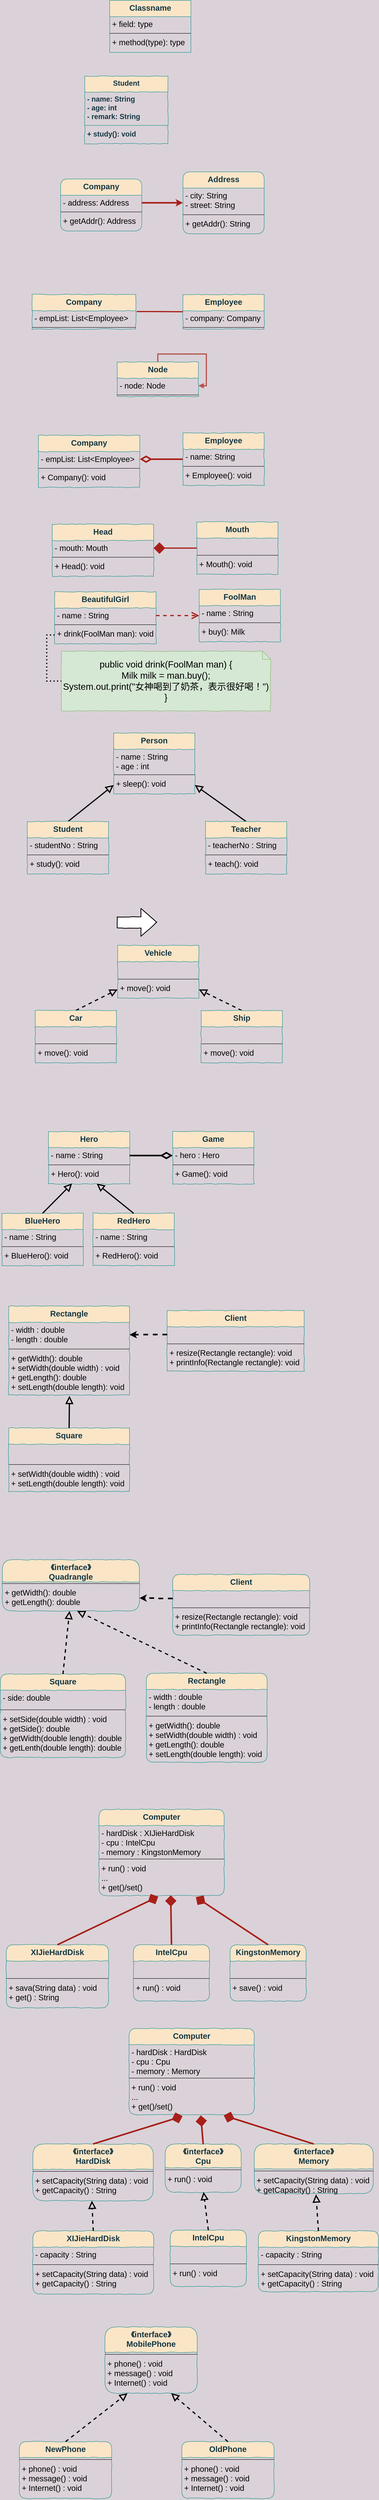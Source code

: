 <mxfile version="14.1.1" type="github">
  <diagram id="iPOh9hNnexlb9-bXyk7U" name="第 1 页">
    <mxGraphModel dx="1422" dy="804" grid="0" gridSize="10" guides="1" tooltips="1" connect="1" arrows="1" fold="1" page="1" pageScale="1" pageWidth="827" pageHeight="1169" background="#DAD2D8" math="0" shadow="0">
      <root>
        <mxCell id="0" />
        <mxCell id="1" parent="0" />
        <mxCell id="CSSTJ6BtcHgGvx3lMUtp-1" value="Student" style="swimlane;fontStyle=1;align=center;verticalAlign=top;childLayout=stackLayout;horizontal=1;startSize=40;horizontalStack=0;resizeParent=1;resizeParentMax=0;resizeLast=0;collapsible=1;marginBottom=0;glass=0;shadow=0;fontSize=18;fillColor=#FAE5C7;strokeColor=#0F8B8D;fontColor=#143642;container=0;comic=1;treeMoving=0;treeFolding=0;resizeHeight=0;resizeWidth=0;movableLabel=0;backgroundOutline=0;metaEdit=0;autosize=0;" parent="1" vertex="1">
          <mxGeometry x="236" y="317" width="210" height="170" as="geometry" />
        </mxCell>
        <mxCell id="CSSTJ6BtcHgGvx3lMUtp-2" value="- name: String&#xa;- age: int&#xa;- remark: String" style="text;strokeColor=none;fillColor=none;align=left;verticalAlign=top;spacingLeft=4;spacingRight=4;overflow=hidden;rotatable=0;points=[[0,0.5],[1,0.5]];portConstraint=eastwest;fontSize=18;fontStyle=1;fontColor=#143642;" parent="CSSTJ6BtcHgGvx3lMUtp-1" vertex="1">
          <mxGeometry y="40" width="210" height="80" as="geometry" />
        </mxCell>
        <mxCell id="CSSTJ6BtcHgGvx3lMUtp-3" value="" style="line;strokeWidth=1;fillColor=none;align=left;verticalAlign=middle;spacingTop=-1;spacingLeft=3;spacingRight=3;rotatable=0;labelPosition=right;points=[];portConstraint=eastwest;labelBackgroundColor=#DAD2D8;strokeColor=#0F8B8D;fontColor=#143642;" parent="CSSTJ6BtcHgGvx3lMUtp-1" vertex="1">
          <mxGeometry y="120" width="210" height="8" as="geometry" />
        </mxCell>
        <mxCell id="CSSTJ6BtcHgGvx3lMUtp-4" value="+ study(): void" style="text;strokeColor=none;fillColor=none;align=left;verticalAlign=top;spacingLeft=4;spacingRight=4;overflow=hidden;rotatable=0;points=[[0,0.5],[1,0.5]];portConstraint=eastwest;fontSize=18;fontStyle=1;fontColor=#143642;" parent="CSSTJ6BtcHgGvx3lMUtp-1" vertex="1">
          <mxGeometry y="128" width="210" height="42" as="geometry" />
        </mxCell>
        <mxCell id="CSSTJ6BtcHgGvx3lMUtp-5" value="Classname" style="swimlane;fontStyle=1;align=center;verticalAlign=top;childLayout=stackLayout;horizontal=1;startSize=41;horizontalStack=0;resizeParent=1;resizeParentMax=0;resizeLast=0;collapsible=1;marginBottom=0;shadow=0;glass=0;comic=0;strokeColor=#0F8B8D;fillColor=#FAE5C7;fontColor=#143642;fontSize=20;" parent="1" vertex="1">
          <mxGeometry x="299" y="126" width="205" height="131" as="geometry" />
        </mxCell>
        <mxCell id="CSSTJ6BtcHgGvx3lMUtp-6" value="+ field: type" style="text;strokeColor=none;fillColor=none;align=left;verticalAlign=top;spacingLeft=4;spacingRight=4;overflow=hidden;rotatable=0;points=[[0,0.5],[1,0.5]];portConstraint=eastwest;fontSize=20;" parent="CSSTJ6BtcHgGvx3lMUtp-5" vertex="1">
          <mxGeometry y="41" width="205" height="38" as="geometry" />
        </mxCell>
        <mxCell id="CSSTJ6BtcHgGvx3lMUtp-7" value="" style="line;strokeWidth=1;fillColor=none;align=left;verticalAlign=middle;spacingTop=-1;spacingLeft=3;spacingRight=3;rotatable=0;labelPosition=right;points=[];portConstraint=eastwest;fontSize=20;" parent="CSSTJ6BtcHgGvx3lMUtp-5" vertex="1">
          <mxGeometry y="79" width="205" height="8" as="geometry" />
        </mxCell>
        <mxCell id="CSSTJ6BtcHgGvx3lMUtp-8" value="+ method(type): type" style="text;strokeColor=none;fillColor=none;align=left;verticalAlign=top;spacingLeft=4;spacingRight=4;overflow=hidden;rotatable=0;points=[[0,0.5],[1,0.5]];portConstraint=eastwest;fontSize=20;" parent="CSSTJ6BtcHgGvx3lMUtp-5" vertex="1">
          <mxGeometry y="87" width="205" height="44" as="geometry" />
        </mxCell>
        <mxCell id="CSSTJ6BtcHgGvx3lMUtp-10" value="Company" style="swimlane;fontStyle=1;align=center;verticalAlign=top;childLayout=stackLayout;horizontal=1;startSize=41;horizontalStack=0;resizeParent=1;resizeParentMax=0;resizeLast=0;collapsible=1;marginBottom=0;shadow=0;glass=0;comic=0;strokeColor=#0F8B8D;fillColor=#FAE5C7;fontColor=#143642;fontSize=20;rounded=1;" parent="1" vertex="1">
          <mxGeometry x="175" y="576" width="205" height="131" as="geometry" />
        </mxCell>
        <mxCell id="CSSTJ6BtcHgGvx3lMUtp-11" value="- address: Address" style="text;strokeColor=none;fillColor=none;align=left;verticalAlign=top;spacingLeft=4;spacingRight=4;overflow=hidden;rotatable=0;points=[[0,0.5],[1,0.5]];portConstraint=eastwest;fontSize=20;" parent="CSSTJ6BtcHgGvx3lMUtp-10" vertex="1">
          <mxGeometry y="41" width="205" height="38" as="geometry" />
        </mxCell>
        <mxCell id="CSSTJ6BtcHgGvx3lMUtp-12" value="" style="line;strokeWidth=1;fillColor=none;align=left;verticalAlign=middle;spacingTop=-1;spacingLeft=3;spacingRight=3;rotatable=0;labelPosition=right;points=[];portConstraint=eastwest;fontSize=20;" parent="CSSTJ6BtcHgGvx3lMUtp-10" vertex="1">
          <mxGeometry y="79" width="205" height="8" as="geometry" />
        </mxCell>
        <mxCell id="CSSTJ6BtcHgGvx3lMUtp-13" value="+ getAddr(): Address" style="text;strokeColor=none;fillColor=none;align=left;verticalAlign=top;spacingLeft=4;spacingRight=4;overflow=hidden;rotatable=0;points=[[0,0.5],[1,0.5]];portConstraint=eastwest;fontSize=20;" parent="CSSTJ6BtcHgGvx3lMUtp-10" vertex="1">
          <mxGeometry y="87" width="205" height="44" as="geometry" />
        </mxCell>
        <mxCell id="CSSTJ6BtcHgGvx3lMUtp-14" value="Address" style="swimlane;fontStyle=1;align=center;verticalAlign=top;childLayout=stackLayout;horizontal=1;startSize=41;horizontalStack=0;resizeParent=1;resizeParentMax=0;resizeLast=0;collapsible=1;marginBottom=0;shadow=0;glass=0;comic=0;strokeColor=#0F8B8D;fillColor=#FAE5C7;fontColor=#143642;fontSize=20;rounded=1;" parent="1" vertex="1">
          <mxGeometry x="484" y="558" width="205" height="156" as="geometry">
            <mxRectangle x="484" y="558" width="107" height="41" as="alternateBounds" />
          </mxGeometry>
        </mxCell>
        <mxCell id="CSSTJ6BtcHgGvx3lMUtp-15" value="- city: String&#xa;- street: String" style="text;strokeColor=none;fillColor=none;align=left;verticalAlign=top;spacingLeft=4;spacingRight=4;overflow=hidden;rotatable=0;points=[[0,0.5],[1,0.5]];portConstraint=eastwest;fontSize=20;" parent="CSSTJ6BtcHgGvx3lMUtp-14" vertex="1">
          <mxGeometry y="41" width="205" height="63" as="geometry" />
        </mxCell>
        <mxCell id="CSSTJ6BtcHgGvx3lMUtp-16" value="" style="line;strokeWidth=1;fillColor=none;align=left;verticalAlign=middle;spacingTop=-1;spacingLeft=3;spacingRight=3;rotatable=0;labelPosition=right;points=[];portConstraint=eastwest;fontSize=20;" parent="CSSTJ6BtcHgGvx3lMUtp-14" vertex="1">
          <mxGeometry y="104" width="205" height="8" as="geometry" />
        </mxCell>
        <mxCell id="CSSTJ6BtcHgGvx3lMUtp-17" value="+ getAddr(): String" style="text;strokeColor=none;fillColor=none;align=left;verticalAlign=top;spacingLeft=4;spacingRight=4;overflow=hidden;rotatable=0;points=[[0,0.5],[1,0.5]];portConstraint=eastwest;fontSize=20;" parent="CSSTJ6BtcHgGvx3lMUtp-14" vertex="1">
          <mxGeometry y="112" width="205" height="44" as="geometry" />
        </mxCell>
        <mxCell id="CSSTJ6BtcHgGvx3lMUtp-18" style="edgeStyle=orthogonalEdgeStyle;rounded=1;orthogonalLoop=1;jettySize=auto;html=1;exitX=1;exitY=0.5;exitDx=0;exitDy=0;entryX=0;entryY=0.5;entryDx=0;entryDy=0;strokeColor=#A8201A;fillColor=#FAE5C7;fontSize=20;fontColor=#143642;strokeWidth=4;" parent="1" source="CSSTJ6BtcHgGvx3lMUtp-11" target="CSSTJ6BtcHgGvx3lMUtp-14" edge="1">
          <mxGeometry relative="1" as="geometry" />
        </mxCell>
        <mxCell id="FzK90veQe9nic6G6usa5-2" value="Company" style="swimlane;fontStyle=1;align=center;verticalAlign=top;childLayout=stackLayout;horizontal=1;startSize=41;horizontalStack=0;resizeParent=1;resizeParentMax=0;resizeLast=0;collapsible=1;marginBottom=0;shadow=0;glass=0;comic=1;strokeColor=#0F8B8D;fillColor=#FAE5C7;fontColor=#143642;fontSize=20;rounded=0;" parent="1" vertex="1">
          <mxGeometry x="103" y="867" width="262" height="87" as="geometry" />
        </mxCell>
        <mxCell id="FzK90veQe9nic6G6usa5-3" value="- empList: List&lt;Employee&gt;" style="text;strokeColor=none;fillColor=none;align=left;verticalAlign=top;spacingLeft=4;spacingRight=4;overflow=hidden;rotatable=0;points=[[0,0.5],[1,0.5]];portConstraint=eastwest;fontSize=20;" parent="FzK90veQe9nic6G6usa5-2" vertex="1">
          <mxGeometry y="41" width="262" height="38" as="geometry" />
        </mxCell>
        <mxCell id="FzK90veQe9nic6G6usa5-4" value="" style="line;strokeWidth=1;fillColor=none;align=left;verticalAlign=middle;spacingTop=-1;spacingLeft=3;spacingRight=3;rotatable=0;labelPosition=right;points=[];portConstraint=eastwest;fontSize=20;" parent="FzK90veQe9nic6G6usa5-2" vertex="1">
          <mxGeometry y="79" width="262" height="8" as="geometry" />
        </mxCell>
        <mxCell id="FzK90veQe9nic6G6usa5-6" value="Employee" style="swimlane;fontStyle=1;align=center;verticalAlign=top;childLayout=stackLayout;horizontal=1;startSize=41;horizontalStack=0;resizeParent=1;resizeParentMax=0;resizeLast=0;collapsible=1;marginBottom=0;shadow=0;glass=0;comic=1;strokeColor=#0F8B8D;fillColor=#FAE5C7;fontColor=#143642;fontSize=20;rounded=0;" parent="1" vertex="1">
          <mxGeometry x="484" y="867" width="205" height="87" as="geometry">
            <mxRectangle x="484" y="558" width="107" height="41" as="alternateBounds" />
          </mxGeometry>
        </mxCell>
        <mxCell id="FzK90veQe9nic6G6usa5-7" value="- company: Company" style="text;strokeColor=none;fillColor=none;align=left;verticalAlign=top;spacingLeft=4;spacingRight=4;overflow=hidden;rotatable=0;points=[[0,0.5],[1,0.5]];portConstraint=eastwest;fontSize=20;" parent="FzK90veQe9nic6G6usa5-6" vertex="1">
          <mxGeometry y="41" width="205" height="38" as="geometry" />
        </mxCell>
        <mxCell id="FzK90veQe9nic6G6usa5-8" value="" style="line;strokeWidth=1;fillColor=none;align=left;verticalAlign=middle;spacingTop=-1;spacingLeft=3;spacingRight=3;rotatable=0;labelPosition=right;points=[];portConstraint=eastwest;fontSize=20;" parent="FzK90veQe9nic6G6usa5-6" vertex="1">
          <mxGeometry y="79" width="205" height="8" as="geometry" />
        </mxCell>
        <mxCell id="FzK90veQe9nic6G6usa5-10" style="edgeStyle=orthogonalEdgeStyle;rounded=1;orthogonalLoop=1;jettySize=auto;html=1;exitX=1.008;exitY=0.053;exitDx=0;exitDy=0;entryX=0;entryY=0.5;entryDx=0;entryDy=0;strokeColor=#A8201A;fillColor=#FAE5C7;fontSize=20;fontColor=#143642;strokeWidth=3;exitPerimeter=0;endArrow=none;endFill=0;" parent="1" source="FzK90veQe9nic6G6usa5-3" target="FzK90veQe9nic6G6usa5-6" edge="1">
          <mxGeometry relative="1" as="geometry" />
        </mxCell>
        <mxCell id="FzK90veQe9nic6G6usa5-19" value="Node" style="swimlane;fontStyle=1;align=center;verticalAlign=top;childLayout=stackLayout;horizontal=1;startSize=41;horizontalStack=0;resizeParent=1;resizeParentMax=0;resizeLast=0;collapsible=1;marginBottom=0;shadow=0;glass=0;comic=1;strokeColor=#0F8B8D;fillColor=#FAE5C7;fontColor=#143642;fontSize=20;rounded=0;sketch=0;" parent="1" vertex="1">
          <mxGeometry x="318" y="1037" width="205" height="87" as="geometry">
            <mxRectangle x="484" y="558" width="107" height="41" as="alternateBounds" />
          </mxGeometry>
        </mxCell>
        <mxCell id="FzK90veQe9nic6G6usa5-20" value="- node: Node" style="text;strokeColor=none;fillColor=none;align=left;verticalAlign=top;spacingLeft=4;spacingRight=4;overflow=hidden;rotatable=0;points=[[0,0.5],[1,0.5]];portConstraint=eastwest;fontSize=20;" parent="FzK90veQe9nic6G6usa5-19" vertex="1">
          <mxGeometry y="41" width="205" height="38" as="geometry" />
        </mxCell>
        <mxCell id="FzK90veQe9nic6G6usa5-21" value="" style="line;strokeWidth=1;fillColor=none;align=left;verticalAlign=middle;spacingTop=-1;spacingLeft=3;spacingRight=3;rotatable=0;labelPosition=right;points=[];portConstraint=eastwest;fontSize=20;" parent="FzK90veQe9nic6G6usa5-19" vertex="1">
          <mxGeometry y="79" width="205" height="8" as="geometry" />
        </mxCell>
        <mxCell id="FzK90veQe9nic6G6usa5-22" style="edgeStyle=orthogonalEdgeStyle;rounded=0;orthogonalLoop=1;jettySize=auto;html=1;exitX=0.5;exitY=0;exitDx=0;exitDy=0;entryX=1;entryY=0.5;entryDx=0;entryDy=0;endArrow=block;endFill=1;strokeWidth=3;fillColor=#f8cecc;strokeColor=#b85450;" parent="FzK90veQe9nic6G6usa5-19" source="FzK90veQe9nic6G6usa5-19" target="FzK90veQe9nic6G6usa5-20" edge="1">
          <mxGeometry relative="1" as="geometry" />
        </mxCell>
        <mxCell id="FzK90veQe9nic6G6usa5-31" value="Company" style="swimlane;fontStyle=1;align=center;verticalAlign=top;childLayout=stackLayout;horizontal=1;startSize=41;horizontalStack=0;resizeParent=1;resizeParentMax=0;resizeLast=0;collapsible=1;marginBottom=0;shadow=0;glass=0;comic=1;strokeColor=#0F8B8D;fillColor=#FAE5C7;fontColor=#143642;fontSize=20;rounded=0;sketch=0;" parent="1" vertex="1">
          <mxGeometry x="119" y="1222" width="256" height="131" as="geometry" />
        </mxCell>
        <mxCell id="FzK90veQe9nic6G6usa5-32" value="- empList: List&lt;Employee&gt;" style="text;strokeColor=none;fillColor=none;align=left;verticalAlign=top;spacingLeft=4;spacingRight=4;overflow=hidden;rotatable=0;points=[[0,0.5],[1,0.5]];portConstraint=eastwest;fontSize=20;" parent="FzK90veQe9nic6G6usa5-31" vertex="1">
          <mxGeometry y="41" width="256" height="38" as="geometry" />
        </mxCell>
        <mxCell id="FzK90veQe9nic6G6usa5-33" value="" style="line;strokeWidth=1;fillColor=none;align=left;verticalAlign=middle;spacingTop=-1;spacingLeft=3;spacingRight=3;rotatable=0;labelPosition=right;points=[];portConstraint=eastwest;fontSize=20;" parent="FzK90veQe9nic6G6usa5-31" vertex="1">
          <mxGeometry y="79" width="256" height="8" as="geometry" />
        </mxCell>
        <mxCell id="FzK90veQe9nic6G6usa5-34" value="+ Company(): void" style="text;strokeColor=none;fillColor=none;align=left;verticalAlign=top;spacingLeft=4;spacingRight=4;overflow=hidden;rotatable=0;points=[[0,0.5],[1,0.5]];portConstraint=eastwest;fontSize=20;" parent="FzK90veQe9nic6G6usa5-31" vertex="1">
          <mxGeometry y="87" width="256" height="44" as="geometry" />
        </mxCell>
        <mxCell id="FzK90veQe9nic6G6usa5-35" value="Employee" style="swimlane;fontStyle=1;align=center;verticalAlign=top;childLayout=stackLayout;horizontal=1;startSize=41;horizontalStack=0;resizeParent=1;resizeParentMax=0;resizeLast=0;collapsible=1;marginBottom=0;shadow=0;glass=0;comic=1;strokeColor=#0F8B8D;fillColor=#FAE5C7;fontColor=#143642;fontSize=20;rounded=0;" parent="1" vertex="1">
          <mxGeometry x="484" y="1216" width="205" height="132" as="geometry">
            <mxRectangle x="484" y="558" width="107" height="41" as="alternateBounds" />
          </mxGeometry>
        </mxCell>
        <mxCell id="FzK90veQe9nic6G6usa5-36" value="- name: String" style="text;strokeColor=none;fillColor=none;align=left;verticalAlign=top;spacingLeft=4;spacingRight=4;overflow=hidden;rotatable=0;points=[[0,0.5],[1,0.5]];portConstraint=eastwest;fontSize=20;" parent="FzK90veQe9nic6G6usa5-35" vertex="1">
          <mxGeometry y="41" width="205" height="39" as="geometry" />
        </mxCell>
        <mxCell id="FzK90veQe9nic6G6usa5-37" value="" style="line;strokeWidth=1;fillColor=none;align=left;verticalAlign=middle;spacingTop=-1;spacingLeft=3;spacingRight=3;rotatable=0;labelPosition=right;points=[];portConstraint=eastwest;fontSize=20;" parent="FzK90veQe9nic6G6usa5-35" vertex="1">
          <mxGeometry y="80" width="205" height="8" as="geometry" />
        </mxCell>
        <mxCell id="FzK90veQe9nic6G6usa5-38" value="+ Employee(): void" style="text;strokeColor=none;fillColor=none;align=left;verticalAlign=top;spacingLeft=4;spacingRight=4;overflow=hidden;rotatable=0;points=[[0,0.5],[1,0.5]];portConstraint=eastwest;fontSize=20;" parent="FzK90veQe9nic6G6usa5-35" vertex="1">
          <mxGeometry y="88" width="205" height="44" as="geometry" />
        </mxCell>
        <mxCell id="FzK90veQe9nic6G6usa5-39" style="edgeStyle=orthogonalEdgeStyle;rounded=1;orthogonalLoop=1;jettySize=auto;html=1;entryX=0;entryY=0.5;entryDx=0;entryDy=0;strokeColor=#A8201A;fillColor=#FAE5C7;fontSize=20;fontColor=#143642;strokeWidth=4;endArrow=none;endFill=0;startArrow=diamondThin;startFill=0;exitX=1;exitY=0.5;exitDx=0;exitDy=0;endSize=6;startSize=20;" parent="1" source="FzK90veQe9nic6G6usa5-32" target="FzK90veQe9nic6G6usa5-35" edge="1">
          <mxGeometry relative="1" as="geometry">
            <mxPoint x="424" y="1282" as="sourcePoint" />
            <Array as="points" />
          </mxGeometry>
        </mxCell>
        <mxCell id="FzK90veQe9nic6G6usa5-41" value="Head" style="swimlane;fontStyle=1;align=center;verticalAlign=top;childLayout=stackLayout;horizontal=1;startSize=41;horizontalStack=0;resizeParent=1;resizeParentMax=0;resizeLast=0;collapsible=1;marginBottom=0;shadow=0;glass=0;comic=1;strokeColor=#0F8B8D;fillColor=#FAE5C7;fontColor=#143642;fontSize=20;rounded=0;sketch=0;" parent="1" vertex="1">
          <mxGeometry x="154" y="1446" width="256" height="131" as="geometry" />
        </mxCell>
        <mxCell id="FzK90veQe9nic6G6usa5-42" value="- mouth: Mouth" style="text;strokeColor=none;fillColor=none;align=left;verticalAlign=top;spacingLeft=4;spacingRight=4;overflow=hidden;rotatable=0;points=[[0,0.5],[1,0.5]];portConstraint=eastwest;fontSize=20;" parent="FzK90veQe9nic6G6usa5-41" vertex="1">
          <mxGeometry y="41" width="256" height="38" as="geometry" />
        </mxCell>
        <mxCell id="FzK90veQe9nic6G6usa5-43" value="" style="line;strokeWidth=1;fillColor=none;align=left;verticalAlign=middle;spacingTop=-1;spacingLeft=3;spacingRight=3;rotatable=0;labelPosition=right;points=[];portConstraint=eastwest;fontSize=20;" parent="FzK90veQe9nic6G6usa5-41" vertex="1">
          <mxGeometry y="79" width="256" height="8" as="geometry" />
        </mxCell>
        <mxCell id="FzK90veQe9nic6G6usa5-44" value="+ Head(): void" style="text;strokeColor=none;fillColor=none;align=left;verticalAlign=top;spacingLeft=4;spacingRight=4;overflow=hidden;rotatable=0;points=[[0,0.5],[1,0.5]];portConstraint=eastwest;fontSize=20;" parent="FzK90veQe9nic6G6usa5-41" vertex="1">
          <mxGeometry y="87" width="256" height="44" as="geometry" />
        </mxCell>
        <mxCell id="FzK90veQe9nic6G6usa5-45" value="Mouth" style="swimlane;fontStyle=1;align=center;verticalAlign=top;childLayout=stackLayout;horizontal=1;startSize=41;horizontalStack=0;resizeParent=1;resizeParentMax=0;resizeLast=0;collapsible=1;marginBottom=0;shadow=0;glass=0;comic=1;strokeColor=#0F8B8D;fillColor=#FAE5C7;fontColor=#143642;fontSize=20;rounded=0;" parent="1" vertex="1">
          <mxGeometry x="519" y="1440" width="205" height="132" as="geometry">
            <mxRectangle x="484" y="558" width="107" height="41" as="alternateBounds" />
          </mxGeometry>
        </mxCell>
        <mxCell id="FzK90veQe9nic6G6usa5-46" value=" " style="text;strokeColor=none;fillColor=none;align=left;verticalAlign=top;spacingLeft=4;spacingRight=4;overflow=hidden;rotatable=0;points=[[0,0.5],[1,0.5]];portConstraint=eastwest;fontSize=20;" parent="FzK90veQe9nic6G6usa5-45" vertex="1">
          <mxGeometry y="41" width="205" height="39" as="geometry" />
        </mxCell>
        <mxCell id="FzK90veQe9nic6G6usa5-47" value="" style="line;strokeWidth=1;fillColor=none;align=left;verticalAlign=middle;spacingTop=-1;spacingLeft=3;spacingRight=3;rotatable=0;labelPosition=right;points=[];portConstraint=eastwest;fontSize=20;" parent="FzK90veQe9nic6G6usa5-45" vertex="1">
          <mxGeometry y="80" width="205" height="8" as="geometry" />
        </mxCell>
        <mxCell id="FzK90veQe9nic6G6usa5-48" value="+ Mouth(): void" style="text;strokeColor=none;fillColor=none;align=left;verticalAlign=top;spacingLeft=4;spacingRight=4;overflow=hidden;rotatable=0;points=[[0,0.5],[1,0.5]];portConstraint=eastwest;fontSize=20;" parent="FzK90veQe9nic6G6usa5-45" vertex="1">
          <mxGeometry y="88" width="205" height="44" as="geometry" />
        </mxCell>
        <mxCell id="FzK90veQe9nic6G6usa5-49" style="edgeStyle=orthogonalEdgeStyle;rounded=1;orthogonalLoop=1;jettySize=auto;html=1;entryX=0;entryY=0.5;entryDx=0;entryDy=0;strokeColor=#A8201A;fillColor=#FAE5C7;fontSize=20;fontColor=#143642;strokeWidth=3;endArrow=none;endFill=0;startArrow=diamond;startFill=1;exitX=1;exitY=0.5;exitDx=0;exitDy=0;endSize=6;startSize=22;sourcePerimeterSpacing=-17;" parent="1" source="FzK90veQe9nic6G6usa5-42" target="FzK90veQe9nic6G6usa5-45" edge="1">
          <mxGeometry relative="1" as="geometry">
            <mxPoint x="459" y="1506" as="sourcePoint" />
            <Array as="points" />
          </mxGeometry>
        </mxCell>
        <mxCell id="FzK90veQe9nic6G6usa5-51" value="BeautifulGirl" style="swimlane;fontStyle=1;align=center;verticalAlign=top;childLayout=stackLayout;horizontal=1;startSize=41;horizontalStack=0;resizeParent=1;resizeParentMax=0;resizeLast=0;collapsible=1;marginBottom=0;shadow=0;glass=0;comic=1;strokeColor=#0F8B8D;fillColor=#FAE5C7;fontColor=#143642;fontSize=20;rounded=0;sketch=0;" parent="1" vertex="1">
          <mxGeometry x="160" y="1616" width="256" height="131" as="geometry" />
        </mxCell>
        <mxCell id="FzK90veQe9nic6G6usa5-52" value="- name : String" style="text;strokeColor=none;fillColor=none;align=left;verticalAlign=top;spacingLeft=4;spacingRight=4;overflow=hidden;rotatable=0;points=[[0,0.5],[1,0.5]];portConstraint=eastwest;fontSize=20;" parent="FzK90veQe9nic6G6usa5-51" vertex="1">
          <mxGeometry y="41" width="256" height="38" as="geometry" />
        </mxCell>
        <mxCell id="FzK90veQe9nic6G6usa5-53" value="" style="line;strokeWidth=1;fillColor=none;align=left;verticalAlign=middle;spacingTop=-1;spacingLeft=3;spacingRight=3;rotatable=0;labelPosition=right;points=[];portConstraint=eastwest;fontSize=20;" parent="FzK90veQe9nic6G6usa5-51" vertex="1">
          <mxGeometry y="79" width="256" height="8" as="geometry" />
        </mxCell>
        <mxCell id="FzK90veQe9nic6G6usa5-54" value="+ drink(FoolMan man): void" style="text;strokeColor=none;fillColor=none;align=left;verticalAlign=top;spacingLeft=4;spacingRight=4;overflow=hidden;rotatable=0;points=[[0,0.5],[1,0.5]];portConstraint=eastwest;fontSize=20;" parent="FzK90veQe9nic6G6usa5-51" vertex="1">
          <mxGeometry y="87" width="256" height="44" as="geometry" />
        </mxCell>
        <mxCell id="FzK90veQe9nic6G6usa5-55" value="FoolMan" style="swimlane;fontStyle=1;align=center;verticalAlign=top;childLayout=stackLayout;horizontal=1;startSize=41;horizontalStack=0;resizeParent=1;resizeParentMax=0;resizeLast=0;collapsible=1;marginBottom=0;shadow=0;glass=0;comic=1;strokeColor=#0F8B8D;fillColor=#FAE5C7;fontColor=#143642;fontSize=20;rounded=0;" parent="1" vertex="1">
          <mxGeometry x="525" y="1610" width="205" height="132" as="geometry">
            <mxRectangle x="484" y="558" width="107" height="41" as="alternateBounds" />
          </mxGeometry>
        </mxCell>
        <mxCell id="FzK90veQe9nic6G6usa5-56" value="- name : String" style="text;strokeColor=none;fillColor=none;align=left;verticalAlign=top;spacingLeft=4;spacingRight=4;overflow=hidden;rotatable=0;points=[[0,0.5],[1,0.5]];portConstraint=eastwest;fontSize=20;" parent="FzK90veQe9nic6G6usa5-55" vertex="1">
          <mxGeometry y="41" width="205" height="39" as="geometry" />
        </mxCell>
        <mxCell id="FzK90veQe9nic6G6usa5-57" value="" style="line;strokeWidth=1;fillColor=none;align=left;verticalAlign=middle;spacingTop=-1;spacingLeft=3;spacingRight=3;rotatable=0;labelPosition=right;points=[];portConstraint=eastwest;fontSize=20;" parent="FzK90veQe9nic6G6usa5-55" vertex="1">
          <mxGeometry y="80" width="205" height="8" as="geometry" />
        </mxCell>
        <mxCell id="FzK90veQe9nic6G6usa5-58" value="+ buy(): Milk" style="text;strokeColor=none;fillColor=none;align=left;verticalAlign=top;spacingLeft=4;spacingRight=4;overflow=hidden;rotatable=0;points=[[0,0.5],[1,0.5]];portConstraint=eastwest;fontSize=20;" parent="FzK90veQe9nic6G6usa5-55" vertex="1">
          <mxGeometry y="88" width="205" height="44" as="geometry" />
        </mxCell>
        <mxCell id="FzK90veQe9nic6G6usa5-59" style="edgeStyle=orthogonalEdgeStyle;rounded=1;orthogonalLoop=1;jettySize=auto;html=1;entryX=0;entryY=0.5;entryDx=0;entryDy=0;strokeColor=#A8201A;fillColor=#FAE5C7;fontSize=20;fontColor=#143642;strokeWidth=3;endArrow=open;endFill=0;startArrow=none;startFill=0;exitX=1;exitY=0.5;exitDx=0;exitDy=0;endSize=13;startSize=6;sourcePerimeterSpacing=0;dashed=1;" parent="1" source="FzK90veQe9nic6G6usa5-52" target="FzK90veQe9nic6G6usa5-55" edge="1">
          <mxGeometry relative="1" as="geometry">
            <mxPoint x="465" y="1676" as="sourcePoint" />
            <Array as="points" />
          </mxGeometry>
        </mxCell>
        <mxCell id="FzK90veQe9nic6G6usa5-62" value="&lt;font style=&quot;font-size: 23px&quot;&gt;public void drink(FoolMan man) {&lt;br&gt;Milk milk = man.buy();&lt;br&gt;System.out.print(&quot;女神喝到了奶茶，表示很好喝！&quot;)&lt;br&gt;}&lt;/font&gt;" style="shape=note;size=20;whiteSpace=wrap;html=1;rounded=0;shadow=0;comic=1;sketch=0;fillColor=#d5e8d4;strokeColor=#82b366;" parent="1" vertex="1">
          <mxGeometry x="177" y="1766" width="528" height="150" as="geometry" />
        </mxCell>
        <mxCell id="FzK90veQe9nic6G6usa5-63" style="edgeStyle=orthogonalEdgeStyle;rounded=0;orthogonalLoop=1;jettySize=auto;html=1;exitX=0;exitY=0.5;exitDx=0;exitDy=0;entryX=0;entryY=0.5;entryDx=0;entryDy=0;entryPerimeter=0;startArrow=none;startFill=0;startSize=22;sourcePerimeterSpacing=-17;endArrow=none;endFill=0;endSize=6;strokeWidth=3;dashed=1;dashPattern=1 2;" parent="1" source="FzK90veQe9nic6G6usa5-54" target="FzK90veQe9nic6G6usa5-62" edge="1">
          <mxGeometry relative="1" as="geometry" />
        </mxCell>
        <mxCell id="FzK90veQe9nic6G6usa5-65" value="Person" style="swimlane;fontStyle=1;align=center;verticalAlign=top;childLayout=stackLayout;horizontal=1;startSize=41;horizontalStack=0;resizeParent=1;resizeParentMax=0;resizeLast=0;collapsible=1;marginBottom=0;shadow=0;glass=0;comic=1;strokeColor=#0F8B8D;fillColor=#FAE5C7;fontColor=#143642;fontSize=20;rounded=0;" parent="1" vertex="1">
          <mxGeometry x="309" y="1972" width="205" height="153" as="geometry">
            <mxRectangle x="484" y="558" width="107" height="41" as="alternateBounds" />
          </mxGeometry>
        </mxCell>
        <mxCell id="FzK90veQe9nic6G6usa5-66" value="- name : String&#xa;- age : int" style="text;strokeColor=none;fillColor=none;align=left;verticalAlign=top;spacingLeft=4;spacingRight=4;overflow=hidden;rotatable=0;points=[[0,0.5],[1,0.5]];portConstraint=eastwest;fontSize=20;" parent="FzK90veQe9nic6G6usa5-65" vertex="1">
          <mxGeometry y="41" width="205" height="60" as="geometry" />
        </mxCell>
        <mxCell id="FzK90veQe9nic6G6usa5-67" value="" style="line;strokeWidth=1;fillColor=none;align=left;verticalAlign=middle;spacingTop=-1;spacingLeft=3;spacingRight=3;rotatable=0;labelPosition=right;points=[];portConstraint=eastwest;fontSize=20;" parent="FzK90veQe9nic6G6usa5-65" vertex="1">
          <mxGeometry y="101" width="205" height="8" as="geometry" />
        </mxCell>
        <mxCell id="FzK90veQe9nic6G6usa5-68" value="+ sleep(): void" style="text;strokeColor=none;fillColor=none;align=left;verticalAlign=top;spacingLeft=4;spacingRight=4;overflow=hidden;rotatable=0;points=[[0,0.5],[1,0.5]];portConstraint=eastwest;fontSize=20;" parent="FzK90veQe9nic6G6usa5-65" vertex="1">
          <mxGeometry y="109" width="205" height="44" as="geometry" />
        </mxCell>
        <mxCell id="FzK90veQe9nic6G6usa5-85" style="rounded=0;orthogonalLoop=1;jettySize=auto;html=1;exitX=0.5;exitY=0;exitDx=0;exitDy=0;entryX=0;entryY=0.5;entryDx=0;entryDy=0;startArrow=none;startFill=0;startSize=6;sourcePerimeterSpacing=0;endArrow=block;endFill=0;endSize=13;strokeWidth=3;" parent="1" source="FzK90veQe9nic6G6usa5-73" target="FzK90veQe9nic6G6usa5-68" edge="1">
          <mxGeometry relative="1" as="geometry" />
        </mxCell>
        <mxCell id="FzK90veQe9nic6G6usa5-73" value="Student" style="swimlane;fontStyle=1;align=center;verticalAlign=top;childLayout=stackLayout;horizontal=1;startSize=41;horizontalStack=0;resizeParent=1;resizeParentMax=0;resizeLast=0;collapsible=1;marginBottom=0;shadow=0;glass=0;comic=1;strokeColor=#0F8B8D;fillColor=#FAE5C7;fontColor=#143642;fontSize=20;rounded=0;" parent="1" vertex="1">
          <mxGeometry x="91" y="2195" width="205" height="132" as="geometry">
            <mxRectangle x="484" y="558" width="107" height="41" as="alternateBounds" />
          </mxGeometry>
        </mxCell>
        <mxCell id="FzK90veQe9nic6G6usa5-74" value="- studentNo : String" style="text;strokeColor=none;fillColor=none;align=left;verticalAlign=top;spacingLeft=4;spacingRight=4;overflow=hidden;rotatable=0;points=[[0,0.5],[1,0.5]];portConstraint=eastwest;fontSize=20;" parent="FzK90veQe9nic6G6usa5-73" vertex="1">
          <mxGeometry y="41" width="205" height="39" as="geometry" />
        </mxCell>
        <mxCell id="FzK90veQe9nic6G6usa5-75" value="" style="line;strokeWidth=1;fillColor=none;align=left;verticalAlign=middle;spacingTop=-1;spacingLeft=3;spacingRight=3;rotatable=0;labelPosition=right;points=[];portConstraint=eastwest;fontSize=20;" parent="FzK90veQe9nic6G6usa5-73" vertex="1">
          <mxGeometry y="80" width="205" height="8" as="geometry" />
        </mxCell>
        <mxCell id="FzK90veQe9nic6G6usa5-76" value="+ study(): void" style="text;strokeColor=none;fillColor=none;align=left;verticalAlign=top;spacingLeft=4;spacingRight=4;overflow=hidden;rotatable=0;points=[[0,0.5],[1,0.5]];portConstraint=eastwest;fontSize=20;" parent="FzK90veQe9nic6G6usa5-73" vertex="1">
          <mxGeometry y="88" width="205" height="44" as="geometry" />
        </mxCell>
        <mxCell id="FzK90veQe9nic6G6usa5-86" style="rounded=0;orthogonalLoop=1;jettySize=auto;html=1;exitX=0.5;exitY=0;exitDx=0;exitDy=0;entryX=1;entryY=0.5;entryDx=0;entryDy=0;startArrow=none;startFill=0;startSize=6;sourcePerimeterSpacing=0;endArrow=block;endFill=0;endSize=13;strokeWidth=3;" parent="1" source="FzK90veQe9nic6G6usa5-81" target="FzK90veQe9nic6G6usa5-68" edge="1">
          <mxGeometry relative="1" as="geometry" />
        </mxCell>
        <mxCell id="FzK90veQe9nic6G6usa5-81" value="Teacher" style="swimlane;fontStyle=1;align=center;verticalAlign=top;childLayout=stackLayout;horizontal=1;startSize=41;horizontalStack=0;resizeParent=1;resizeParentMax=0;resizeLast=0;collapsible=1;marginBottom=0;shadow=0;glass=0;comic=1;strokeColor=#0F8B8D;fillColor=#FAE5C7;fontColor=#143642;fontSize=20;rounded=0;" parent="1" vertex="1">
          <mxGeometry x="541" y="2195" width="205" height="132" as="geometry">
            <mxRectangle x="484" y="558" width="107" height="41" as="alternateBounds" />
          </mxGeometry>
        </mxCell>
        <mxCell id="FzK90veQe9nic6G6usa5-82" value="- teacherNo : String" style="text;strokeColor=none;fillColor=none;align=left;verticalAlign=top;spacingLeft=4;spacingRight=4;overflow=hidden;rotatable=0;points=[[0,0.5],[1,0.5]];portConstraint=eastwest;fontSize=20;" parent="FzK90veQe9nic6G6usa5-81" vertex="1">
          <mxGeometry y="41" width="205" height="39" as="geometry" />
        </mxCell>
        <mxCell id="FzK90veQe9nic6G6usa5-83" value="" style="line;strokeWidth=1;fillColor=none;align=left;verticalAlign=middle;spacingTop=-1;spacingLeft=3;spacingRight=3;rotatable=0;labelPosition=right;points=[];portConstraint=eastwest;fontSize=20;" parent="FzK90veQe9nic6G6usa5-81" vertex="1">
          <mxGeometry y="80" width="205" height="8" as="geometry" />
        </mxCell>
        <mxCell id="FzK90veQe9nic6G6usa5-84" value="+ teach(): void" style="text;strokeColor=none;fillColor=none;align=left;verticalAlign=top;spacingLeft=4;spacingRight=4;overflow=hidden;rotatable=0;points=[[0,0.5],[1,0.5]];portConstraint=eastwest;fontSize=20;" parent="FzK90veQe9nic6G6usa5-81" vertex="1">
          <mxGeometry y="88" width="205" height="44" as="geometry" />
        </mxCell>
        <mxCell id="FzK90veQe9nic6G6usa5-87" value="" style="verticalLabelPosition=bottom;verticalAlign=top;html=1;strokeWidth=2;shape=mxgraph.arrows2.arrow;dy=0.6;dx=40;notch=0;rounded=0;shadow=0;comic=1;sketch=0;" parent="1" vertex="1">
          <mxGeometry x="318" y="2414" width="100" height="70" as="geometry" />
        </mxCell>
        <mxCell id="FzK90veQe9nic6G6usa5-89" value="Vehicle" style="swimlane;fontStyle=1;align=center;verticalAlign=top;childLayout=stackLayout;horizontal=1;startSize=41;horizontalStack=0;resizeParent=1;resizeParentMax=0;resizeLast=0;collapsible=1;marginBottom=0;shadow=0;glass=0;comic=1;strokeColor=#0F8B8D;fillColor=#FAE5C7;fontColor=#143642;fontSize=20;rounded=0;" parent="1" vertex="1">
          <mxGeometry x="319" y="2507" width="205" height="133" as="geometry">
            <mxRectangle x="484" y="558" width="107" height="41" as="alternateBounds" />
          </mxGeometry>
        </mxCell>
        <mxCell id="FzK90veQe9nic6G6usa5-90" value=" " style="text;strokeColor=none;fillColor=none;align=left;verticalAlign=top;spacingLeft=4;spacingRight=4;overflow=hidden;rotatable=0;points=[[0,0.5],[1,0.5]];portConstraint=eastwest;fontSize=20;" parent="FzK90veQe9nic6G6usa5-89" vertex="1">
          <mxGeometry y="41" width="205" height="40" as="geometry" />
        </mxCell>
        <mxCell id="FzK90veQe9nic6G6usa5-91" value="" style="line;strokeWidth=1;fillColor=none;align=left;verticalAlign=middle;spacingTop=-1;spacingLeft=3;spacingRight=3;rotatable=0;labelPosition=right;points=[];portConstraint=eastwest;fontSize=20;" parent="FzK90veQe9nic6G6usa5-89" vertex="1">
          <mxGeometry y="81" width="205" height="8" as="geometry" />
        </mxCell>
        <mxCell id="FzK90veQe9nic6G6usa5-92" value="+ move(): void" style="text;strokeColor=none;fillColor=none;align=left;verticalAlign=top;spacingLeft=4;spacingRight=4;overflow=hidden;rotatable=0;points=[[0,0.5],[1,0.5]];portConstraint=eastwest;fontSize=20;" parent="FzK90veQe9nic6G6usa5-89" vertex="1">
          <mxGeometry y="89" width="205" height="44" as="geometry" />
        </mxCell>
        <mxCell id="FzK90veQe9nic6G6usa5-93" style="rounded=0;orthogonalLoop=1;jettySize=auto;html=1;exitX=0.5;exitY=0;exitDx=0;exitDy=0;entryX=0;entryY=0.5;entryDx=0;entryDy=0;startArrow=none;startFill=0;startSize=6;sourcePerimeterSpacing=0;endArrow=block;endFill=0;endSize=13;strokeWidth=3;dashed=1;" parent="1" source="FzK90veQe9nic6G6usa5-94" target="FzK90veQe9nic6G6usa5-92" edge="1">
          <mxGeometry relative="1" as="geometry" />
        </mxCell>
        <mxCell id="FzK90veQe9nic6G6usa5-94" value="Car" style="swimlane;fontStyle=1;align=center;verticalAlign=top;childLayout=stackLayout;horizontal=1;startSize=41;horizontalStack=0;resizeParent=1;resizeParentMax=0;resizeLast=0;collapsible=1;marginBottom=0;shadow=0;glass=0;comic=1;strokeColor=#0F8B8D;fillColor=#FAE5C7;fontColor=#143642;fontSize=20;rounded=0;" parent="1" vertex="1">
          <mxGeometry x="111" y="2671" width="205" height="132" as="geometry">
            <mxRectangle x="484" y="558" width="107" height="41" as="alternateBounds" />
          </mxGeometry>
        </mxCell>
        <mxCell id="FzK90veQe9nic6G6usa5-95" value=" " style="text;strokeColor=none;fillColor=none;align=left;verticalAlign=top;spacingLeft=4;spacingRight=4;overflow=hidden;rotatable=0;points=[[0,0.5],[1,0.5]];portConstraint=eastwest;fontSize=20;" parent="FzK90veQe9nic6G6usa5-94" vertex="1">
          <mxGeometry y="41" width="205" height="39" as="geometry" />
        </mxCell>
        <mxCell id="FzK90veQe9nic6G6usa5-96" value="" style="line;strokeWidth=1;fillColor=none;align=left;verticalAlign=middle;spacingTop=-1;spacingLeft=3;spacingRight=3;rotatable=0;labelPosition=right;points=[];portConstraint=eastwest;fontSize=20;" parent="FzK90veQe9nic6G6usa5-94" vertex="1">
          <mxGeometry y="80" width="205" height="8" as="geometry" />
        </mxCell>
        <mxCell id="FzK90veQe9nic6G6usa5-97" value="+ move(): void" style="text;strokeColor=none;fillColor=none;align=left;verticalAlign=top;spacingLeft=4;spacingRight=4;overflow=hidden;rotatable=0;points=[[0,0.5],[1,0.5]];portConstraint=eastwest;fontSize=20;" parent="FzK90veQe9nic6G6usa5-94" vertex="1">
          <mxGeometry y="88" width="205" height="44" as="geometry" />
        </mxCell>
        <mxCell id="FzK90veQe9nic6G6usa5-98" style="rounded=0;orthogonalLoop=1;jettySize=auto;html=1;exitX=0.5;exitY=0;exitDx=0;exitDy=0;entryX=1;entryY=0.5;entryDx=0;entryDy=0;startArrow=none;startFill=0;startSize=6;sourcePerimeterSpacing=0;endArrow=block;endFill=0;endSize=13;strokeWidth=3;dashed=1;" parent="1" source="FzK90veQe9nic6G6usa5-99" target="FzK90veQe9nic6G6usa5-92" edge="1">
          <mxGeometry relative="1" as="geometry" />
        </mxCell>
        <mxCell id="FzK90veQe9nic6G6usa5-99" value="Ship" style="swimlane;fontStyle=1;align=center;verticalAlign=top;childLayout=stackLayout;horizontal=1;startSize=41;horizontalStack=0;resizeParent=1;resizeParentMax=0;resizeLast=0;collapsible=1;marginBottom=0;shadow=0;glass=0;comic=1;strokeColor=#0F8B8D;fillColor=#FAE5C7;fontColor=#143642;fontSize=20;rounded=0;" parent="1" vertex="1">
          <mxGeometry x="530" y="2671" width="205" height="132" as="geometry">
            <mxRectangle x="484" y="558" width="107" height="41" as="alternateBounds" />
          </mxGeometry>
        </mxCell>
        <mxCell id="FzK90veQe9nic6G6usa5-100" value=" " style="text;strokeColor=none;fillColor=none;align=left;verticalAlign=top;spacingLeft=4;spacingRight=4;overflow=hidden;rotatable=0;points=[[0,0.5],[1,0.5]];portConstraint=eastwest;fontSize=20;" parent="FzK90veQe9nic6G6usa5-99" vertex="1">
          <mxGeometry y="41" width="205" height="39" as="geometry" />
        </mxCell>
        <mxCell id="FzK90veQe9nic6G6usa5-101" value="" style="line;strokeWidth=1;fillColor=none;align=left;verticalAlign=middle;spacingTop=-1;spacingLeft=3;spacingRight=3;rotatable=0;labelPosition=right;points=[];portConstraint=eastwest;fontSize=20;" parent="FzK90veQe9nic6G6usa5-99" vertex="1">
          <mxGeometry y="80" width="205" height="8" as="geometry" />
        </mxCell>
        <mxCell id="FzK90veQe9nic6G6usa5-102" value="+ move(): void" style="text;strokeColor=none;fillColor=none;align=left;verticalAlign=top;spacingLeft=4;spacingRight=4;overflow=hidden;rotatable=0;points=[[0,0.5],[1,0.5]];portConstraint=eastwest;fontSize=20;" parent="FzK90veQe9nic6G6usa5-99" vertex="1">
          <mxGeometry y="88" width="205" height="44" as="geometry" />
        </mxCell>
        <mxCell id="T4xX0SWTOV8tFmBb5vpy-1" value="Game" style="swimlane;fontStyle=1;align=center;verticalAlign=top;childLayout=stackLayout;horizontal=1;startSize=41;horizontalStack=0;resizeParent=1;resizeParentMax=0;resizeLast=0;collapsible=1;marginBottom=0;shadow=0;glass=0;comic=1;strokeColor=#0F8B8D;fillColor=#FAE5C7;fontColor=#143642;fontSize=20;rounded=0;" parent="1" vertex="1">
          <mxGeometry x="458" y="2976" width="205" height="132" as="geometry">
            <mxRectangle x="484" y="558" width="107" height="41" as="alternateBounds" />
          </mxGeometry>
        </mxCell>
        <mxCell id="T4xX0SWTOV8tFmBb5vpy-2" value="- hero : Hero" style="text;strokeColor=none;fillColor=none;align=left;verticalAlign=top;spacingLeft=4;spacingRight=4;overflow=hidden;rotatable=0;points=[[0,0.5],[1,0.5]];portConstraint=eastwest;fontSize=20;" parent="T4xX0SWTOV8tFmBb5vpy-1" vertex="1">
          <mxGeometry y="41" width="205" height="39" as="geometry" />
        </mxCell>
        <mxCell id="T4xX0SWTOV8tFmBb5vpy-3" value="" style="line;strokeWidth=1;fillColor=none;align=left;verticalAlign=middle;spacingTop=-1;spacingLeft=3;spacingRight=3;rotatable=0;labelPosition=right;points=[];portConstraint=eastwest;fontSize=20;" parent="T4xX0SWTOV8tFmBb5vpy-1" vertex="1">
          <mxGeometry y="80" width="205" height="8" as="geometry" />
        </mxCell>
        <mxCell id="T4xX0SWTOV8tFmBb5vpy-4" value="+ Game(): void" style="text;strokeColor=none;fillColor=none;align=left;verticalAlign=top;spacingLeft=4;spacingRight=4;overflow=hidden;rotatable=0;points=[[0,0.5],[1,0.5]];portConstraint=eastwest;fontSize=20;" parent="T4xX0SWTOV8tFmBb5vpy-1" vertex="1">
          <mxGeometry y="88" width="205" height="44" as="geometry" />
        </mxCell>
        <mxCell id="T4xX0SWTOV8tFmBb5vpy-5" value="Hero" style="swimlane;fontStyle=1;align=center;verticalAlign=top;childLayout=stackLayout;horizontal=1;startSize=41;horizontalStack=0;resizeParent=1;resizeParentMax=0;resizeLast=0;collapsible=1;marginBottom=0;shadow=0;glass=0;comic=1;strokeColor=#0F8B8D;fillColor=#FAE5C7;fontColor=#143642;fontSize=20;rounded=0;" parent="1" vertex="1">
          <mxGeometry x="144.5" y="2976" width="205" height="132" as="geometry">
            <mxRectangle x="484" y="558" width="107" height="41" as="alternateBounds" />
          </mxGeometry>
        </mxCell>
        <mxCell id="T4xX0SWTOV8tFmBb5vpy-6" value="- name : String" style="text;strokeColor=none;fillColor=none;align=left;verticalAlign=top;spacingLeft=4;spacingRight=4;overflow=hidden;rotatable=0;points=[[0,0.5],[1,0.5]];portConstraint=eastwest;fontSize=20;" parent="T4xX0SWTOV8tFmBb5vpy-5" vertex="1">
          <mxGeometry y="41" width="205" height="39" as="geometry" />
        </mxCell>
        <mxCell id="T4xX0SWTOV8tFmBb5vpy-7" value="" style="line;strokeWidth=1;fillColor=none;align=left;verticalAlign=middle;spacingTop=-1;spacingLeft=3;spacingRight=3;rotatable=0;labelPosition=right;points=[];portConstraint=eastwest;fontSize=20;" parent="T4xX0SWTOV8tFmBb5vpy-5" vertex="1">
          <mxGeometry y="80" width="205" height="8" as="geometry" />
        </mxCell>
        <mxCell id="T4xX0SWTOV8tFmBb5vpy-8" value="+ Hero(): void" style="text;strokeColor=none;fillColor=none;align=left;verticalAlign=top;spacingLeft=4;spacingRight=4;overflow=hidden;rotatable=0;points=[[0,0.5],[1,0.5]];portConstraint=eastwest;fontSize=20;" parent="T4xX0SWTOV8tFmBb5vpy-5" vertex="1">
          <mxGeometry y="88" width="205" height="44" as="geometry" />
        </mxCell>
        <mxCell id="T4xX0SWTOV8tFmBb5vpy-9" style="edgeStyle=orthogonalEdgeStyle;rounded=1;orthogonalLoop=1;jettySize=auto;html=1;entryX=1;entryY=0.5;entryDx=0;entryDy=0;fillColor=#FAE5C7;fontSize=20;fontColor=#143642;strokeWidth=4;endArrow=none;endFill=0;startArrow=diamondThin;startFill=0;exitX=0;exitY=0.5;exitDx=0;exitDy=0;endSize=6;startSize=20;" parent="1" source="T4xX0SWTOV8tFmBb5vpy-2" target="T4xX0SWTOV8tFmBb5vpy-6" edge="1">
          <mxGeometry relative="1" as="geometry">
            <mxPoint x="390" y="3239" as="sourcePoint" />
            <Array as="points" />
            <mxPoint x="499" y="3239" as="targetPoint" />
          </mxGeometry>
        </mxCell>
        <mxCell id="T4xX0SWTOV8tFmBb5vpy-10" value="BlueHero" style="swimlane;fontStyle=1;align=center;verticalAlign=top;childLayout=stackLayout;horizontal=1;startSize=41;horizontalStack=0;resizeParent=1;resizeParentMax=0;resizeLast=0;collapsible=1;marginBottom=0;shadow=0;glass=0;comic=1;strokeColor=#0F8B8D;fillColor=#FAE5C7;fontColor=#143642;fontSize=20;rounded=0;" parent="1" vertex="1">
          <mxGeometry x="27" y="3182" width="205" height="132" as="geometry">
            <mxRectangle x="484" y="558" width="107" height="41" as="alternateBounds" />
          </mxGeometry>
        </mxCell>
        <mxCell id="T4xX0SWTOV8tFmBb5vpy-11" value="- name : String" style="text;strokeColor=none;fillColor=none;align=left;verticalAlign=top;spacingLeft=4;spacingRight=4;overflow=hidden;rotatable=0;points=[[0,0.5],[1,0.5]];portConstraint=eastwest;fontSize=20;" parent="T4xX0SWTOV8tFmBb5vpy-10" vertex="1">
          <mxGeometry y="41" width="205" height="39" as="geometry" />
        </mxCell>
        <mxCell id="T4xX0SWTOV8tFmBb5vpy-12" value="" style="line;strokeWidth=1;fillColor=none;align=left;verticalAlign=middle;spacingTop=-1;spacingLeft=3;spacingRight=3;rotatable=0;labelPosition=right;points=[];portConstraint=eastwest;fontSize=20;" parent="T4xX0SWTOV8tFmBb5vpy-10" vertex="1">
          <mxGeometry y="80" width="205" height="8" as="geometry" />
        </mxCell>
        <mxCell id="T4xX0SWTOV8tFmBb5vpy-13" value="+ BlueHero(): void" style="text;strokeColor=none;fillColor=none;align=left;verticalAlign=top;spacingLeft=4;spacingRight=4;overflow=hidden;rotatable=0;points=[[0,0.5],[1,0.5]];portConstraint=eastwest;fontSize=20;" parent="T4xX0SWTOV8tFmBb5vpy-10" vertex="1">
          <mxGeometry y="88" width="205" height="44" as="geometry" />
        </mxCell>
        <mxCell id="T4xX0SWTOV8tFmBb5vpy-14" style="rounded=0;orthogonalLoop=1;jettySize=auto;html=1;exitX=0.5;exitY=0;exitDx=0;exitDy=0;entryX=0.29;entryY=0.977;entryDx=0;entryDy=0;startArrow=none;startFill=0;startSize=6;sourcePerimeterSpacing=0;endArrow=block;endFill=0;endSize=13;strokeWidth=3;entryPerimeter=0;" parent="1" source="T4xX0SWTOV8tFmBb5vpy-10" target="T4xX0SWTOV8tFmBb5vpy-8" edge="1">
          <mxGeometry relative="1" as="geometry">
            <mxPoint x="310.25" y="3221" as="sourcePoint" />
            <mxPoint x="425.75" y="3129" as="targetPoint" />
          </mxGeometry>
        </mxCell>
        <mxCell id="T4xX0SWTOV8tFmBb5vpy-15" value="RedHero" style="swimlane;fontStyle=1;align=center;verticalAlign=top;childLayout=stackLayout;horizontal=1;startSize=41;horizontalStack=0;resizeParent=1;resizeParentMax=0;resizeLast=0;collapsible=1;marginBottom=0;shadow=0;glass=0;comic=1;strokeColor=#0F8B8D;fillColor=#FAE5C7;fontColor=#143642;fontSize=20;rounded=0;" parent="1" vertex="1">
          <mxGeometry x="257" y="3182" width="205" height="132" as="geometry">
            <mxRectangle x="484" y="558" width="107" height="41" as="alternateBounds" />
          </mxGeometry>
        </mxCell>
        <mxCell id="T4xX0SWTOV8tFmBb5vpy-16" value="- name : String" style="text;strokeColor=none;fillColor=none;align=left;verticalAlign=top;spacingLeft=4;spacingRight=4;overflow=hidden;rotatable=0;points=[[0,0.5],[1,0.5]];portConstraint=eastwest;fontSize=20;" parent="T4xX0SWTOV8tFmBb5vpy-15" vertex="1">
          <mxGeometry y="41" width="205" height="39" as="geometry" />
        </mxCell>
        <mxCell id="T4xX0SWTOV8tFmBb5vpy-17" value="" style="line;strokeWidth=1;fillColor=none;align=left;verticalAlign=middle;spacingTop=-1;spacingLeft=3;spacingRight=3;rotatable=0;labelPosition=right;points=[];portConstraint=eastwest;fontSize=20;" parent="T4xX0SWTOV8tFmBb5vpy-15" vertex="1">
          <mxGeometry y="80" width="205" height="8" as="geometry" />
        </mxCell>
        <mxCell id="T4xX0SWTOV8tFmBb5vpy-18" value="+ RedHero(): void" style="text;strokeColor=none;fillColor=none;align=left;verticalAlign=top;spacingLeft=4;spacingRight=4;overflow=hidden;rotatable=0;points=[[0,0.5],[1,0.5]];portConstraint=eastwest;fontSize=20;" parent="T4xX0SWTOV8tFmBb5vpy-15" vertex="1">
          <mxGeometry y="88" width="205" height="44" as="geometry" />
        </mxCell>
        <mxCell id="T4xX0SWTOV8tFmBb5vpy-19" style="rounded=0;orthogonalLoop=1;jettySize=auto;html=1;exitX=0.5;exitY=0;exitDx=0;exitDy=0;entryX=0.593;entryY=0.977;entryDx=0;entryDy=0;startArrow=none;startFill=0;startSize=6;sourcePerimeterSpacing=0;endArrow=block;endFill=0;endSize=13;strokeWidth=3;entryPerimeter=0;" parent="1" source="T4xX0SWTOV8tFmBb5vpy-15" target="T4xX0SWTOV8tFmBb5vpy-8" edge="1">
          <mxGeometry relative="1" as="geometry">
            <mxPoint x="570.25" y="3221.01" as="sourcePoint" />
            <mxPoint x="463.95" y="3106.998" as="targetPoint" />
          </mxGeometry>
        </mxCell>
        <mxCell id="T4xX0SWTOV8tFmBb5vpy-20" value="Rectangle" style="swimlane;fontStyle=1;align=center;verticalAlign=top;childLayout=stackLayout;horizontal=1;startSize=41;horizontalStack=0;resizeParent=1;resizeParentMax=0;resizeLast=0;collapsible=1;marginBottom=0;shadow=0;glass=0;comic=1;strokeColor=#0F8B8D;fillColor=#FAE5C7;fontColor=#143642;fontSize=20;rounded=0;" parent="1" vertex="1">
          <mxGeometry x="44" y="3416" width="305" height="224" as="geometry">
            <mxRectangle x="484" y="558" width="107" height="41" as="alternateBounds" />
          </mxGeometry>
        </mxCell>
        <mxCell id="T4xX0SWTOV8tFmBb5vpy-21" value="- width : double&#xa;- length : double" style="text;strokeColor=none;fillColor=none;align=left;verticalAlign=top;spacingLeft=4;spacingRight=4;overflow=hidden;rotatable=0;points=[[0,0.5],[1,0.5]];portConstraint=eastwest;fontSize=20;" parent="T4xX0SWTOV8tFmBb5vpy-20" vertex="1">
          <mxGeometry y="41" width="305" height="62" as="geometry" />
        </mxCell>
        <mxCell id="T4xX0SWTOV8tFmBb5vpy-22" value="" style="line;strokeWidth=1;fillColor=none;align=left;verticalAlign=middle;spacingTop=-1;spacingLeft=3;spacingRight=3;rotatable=0;labelPosition=right;points=[];portConstraint=eastwest;fontSize=20;" parent="T4xX0SWTOV8tFmBb5vpy-20" vertex="1">
          <mxGeometry y="103" width="305" height="10" as="geometry" />
        </mxCell>
        <mxCell id="T4xX0SWTOV8tFmBb5vpy-23" value="+ getWidth(): double&#xa;+ setWidth(double width) : void&#xa;+ getLength(): double&#xa;+ setLength(double length): void" style="text;strokeColor=none;fillColor=none;align=left;verticalAlign=top;spacingLeft=4;spacingRight=4;overflow=hidden;rotatable=0;points=[[0,0.5],[1,0.5]];portConstraint=eastwest;fontSize=20;" parent="T4xX0SWTOV8tFmBb5vpy-20" vertex="1">
          <mxGeometry y="113" width="305" height="111" as="geometry" />
        </mxCell>
        <mxCell id="T4xX0SWTOV8tFmBb5vpy-28" value="Client" style="swimlane;fontStyle=1;align=center;verticalAlign=top;childLayout=stackLayout;horizontal=1;startSize=41;horizontalStack=0;resizeParent=1;resizeParentMax=0;resizeLast=0;collapsible=1;marginBottom=0;shadow=0;glass=0;comic=1;strokeColor=#0F8B8D;fillColor=#FAE5C7;fontColor=#143642;fontSize=20;rounded=0;" parent="1" vertex="1">
          <mxGeometry x="444" y="3427" width="346" height="153" as="geometry">
            <mxRectangle x="484" y="558" width="107" height="41" as="alternateBounds" />
          </mxGeometry>
        </mxCell>
        <mxCell id="T4xX0SWTOV8tFmBb5vpy-29" value=" " style="text;strokeColor=none;fillColor=none;align=left;verticalAlign=top;spacingLeft=4;spacingRight=4;overflow=hidden;rotatable=0;points=[[0,0.5],[1,0.5]];portConstraint=eastwest;fontSize=20;" parent="T4xX0SWTOV8tFmBb5vpy-28" vertex="1">
          <mxGeometry y="41" width="346" height="39" as="geometry" />
        </mxCell>
        <mxCell id="T4xX0SWTOV8tFmBb5vpy-30" value="" style="line;strokeWidth=1;fillColor=none;align=left;verticalAlign=middle;spacingTop=-1;spacingLeft=3;spacingRight=3;rotatable=0;labelPosition=right;points=[];portConstraint=eastwest;fontSize=20;" parent="T4xX0SWTOV8tFmBb5vpy-28" vertex="1">
          <mxGeometry y="80" width="346" height="8" as="geometry" />
        </mxCell>
        <mxCell id="T4xX0SWTOV8tFmBb5vpy-31" value="+ resize(Rectangle rectangle): void&#xa;+ printInfo(Rectangle rectangle): void" style="text;strokeColor=none;fillColor=none;align=left;verticalAlign=top;spacingLeft=4;spacingRight=4;overflow=hidden;rotatable=0;points=[[0,0.5],[1,0.5]];portConstraint=eastwest;fontSize=20;" parent="T4xX0SWTOV8tFmBb5vpy-28" vertex="1">
          <mxGeometry y="88" width="346" height="65" as="geometry" />
        </mxCell>
        <mxCell id="T4xX0SWTOV8tFmBb5vpy-32" value="Square" style="swimlane;fontStyle=1;align=center;verticalAlign=top;childLayout=stackLayout;horizontal=1;startSize=41;horizontalStack=0;resizeParent=1;resizeParentMax=0;resizeLast=0;collapsible=1;marginBottom=0;shadow=0;glass=0;comic=1;strokeColor=#0F8B8D;fillColor=#FAE5C7;fontColor=#143642;fontSize=20;rounded=0;" parent="1" vertex="1">
          <mxGeometry x="44" y="3723" width="305" height="160" as="geometry">
            <mxRectangle x="484" y="558" width="107" height="41" as="alternateBounds" />
          </mxGeometry>
        </mxCell>
        <mxCell id="T4xX0SWTOV8tFmBb5vpy-33" value=" " style="text;strokeColor=none;fillColor=none;align=left;verticalAlign=top;spacingLeft=4;spacingRight=4;overflow=hidden;rotatable=0;points=[[0,0.5],[1,0.5]];portConstraint=eastwest;fontSize=20;" parent="T4xX0SWTOV8tFmBb5vpy-32" vertex="1">
          <mxGeometry y="41" width="305" height="46" as="geometry" />
        </mxCell>
        <mxCell id="T4xX0SWTOV8tFmBb5vpy-34" value="" style="line;strokeWidth=1;fillColor=none;align=left;verticalAlign=middle;spacingTop=-1;spacingLeft=3;spacingRight=3;rotatable=0;labelPosition=right;points=[];portConstraint=eastwest;fontSize=20;" parent="T4xX0SWTOV8tFmBb5vpy-32" vertex="1">
          <mxGeometry y="87" width="305" height="10" as="geometry" />
        </mxCell>
        <mxCell id="T4xX0SWTOV8tFmBb5vpy-35" value="+ setWidth(double width) : void&#xa;+ setLength(double length): void" style="text;strokeColor=none;fillColor=none;align=left;verticalAlign=top;spacingLeft=4;spacingRight=4;overflow=hidden;rotatable=0;points=[[0,0.5],[1,0.5]];portConstraint=eastwest;fontSize=20;" parent="T4xX0SWTOV8tFmBb5vpy-32" vertex="1">
          <mxGeometry y="97" width="305" height="63" as="geometry" />
        </mxCell>
        <mxCell id="T4xX0SWTOV8tFmBb5vpy-37" style="rounded=0;orthogonalLoop=1;jettySize=auto;html=1;exitX=0.5;exitY=0;exitDx=0;exitDy=0;entryX=0.503;entryY=1.018;entryDx=0;entryDy=0;startArrow=none;startFill=0;startSize=6;sourcePerimeterSpacing=0;endArrow=block;endFill=0;endSize=13;strokeWidth=3;entryPerimeter=0;" parent="1" source="T4xX0SWTOV8tFmBb5vpy-32" target="T4xX0SWTOV8tFmBb5vpy-23" edge="1">
          <mxGeometry relative="1" as="geometry">
            <mxPoint x="141" y="3754.01" as="sourcePoint" />
            <mxPoint x="215.45" y="3678.998" as="targetPoint" />
          </mxGeometry>
        </mxCell>
        <mxCell id="T4xX0SWTOV8tFmBb5vpy-39" style="edgeStyle=orthogonalEdgeStyle;rounded=0;orthogonalLoop=1;jettySize=auto;html=1;exitX=0;exitY=0.5;exitDx=0;exitDy=0;strokeColor=#000000;strokeWidth=4;dashed=1;endArrow=classic;endFill=1;" parent="1" source="T4xX0SWTOV8tFmBb5vpy-29" target="T4xX0SWTOV8tFmBb5vpy-21" edge="1">
          <mxGeometry relative="1" as="geometry" />
        </mxCell>
        <mxCell id="2gGUveaU0BFcW8mqj_QU-1" value="Rectangle" style="swimlane;fontStyle=1;align=center;verticalAlign=top;childLayout=stackLayout;horizontal=1;startSize=41;horizontalStack=0;resizeParent=1;resizeParentMax=0;resizeLast=0;collapsible=1;marginBottom=0;shadow=0;glass=0;comic=1;strokeColor=#0F8B8D;fillColor=#FAE5C7;fontColor=#143642;fontSize=20;rounded=1;" parent="1" vertex="1">
          <mxGeometry x="391.5" y="4341" width="305" height="224" as="geometry">
            <mxRectangle x="484" y="558" width="107" height="41" as="alternateBounds" />
          </mxGeometry>
        </mxCell>
        <mxCell id="2gGUveaU0BFcW8mqj_QU-2" value="- width : double&#xa;- length : double" style="text;strokeColor=none;fillColor=none;align=left;verticalAlign=top;spacingLeft=4;spacingRight=4;overflow=hidden;rotatable=0;points=[[0,0.5],[1,0.5]];portConstraint=eastwest;fontSize=20;" parent="2gGUveaU0BFcW8mqj_QU-1" vertex="1">
          <mxGeometry y="41" width="305" height="62" as="geometry" />
        </mxCell>
        <mxCell id="2gGUveaU0BFcW8mqj_QU-3" value="" style="line;strokeWidth=1;fillColor=none;align=left;verticalAlign=middle;spacingTop=-1;spacingLeft=3;spacingRight=3;rotatable=0;labelPosition=right;points=[];portConstraint=eastwest;fontSize=20;" parent="2gGUveaU0BFcW8mqj_QU-1" vertex="1">
          <mxGeometry y="103" width="305" height="10" as="geometry" />
        </mxCell>
        <mxCell id="2gGUveaU0BFcW8mqj_QU-4" value="+ getWidth(): double&#xa;+ setWidth(double width) : void&#xa;+ getLength(): double&#xa;+ setLength(double length): void" style="text;strokeColor=none;fillColor=none;align=left;verticalAlign=top;spacingLeft=4;spacingRight=4;overflow=hidden;rotatable=0;points=[[0,0.5],[1,0.5]];portConstraint=eastwest;fontSize=20;" parent="2gGUveaU0BFcW8mqj_QU-1" vertex="1">
          <mxGeometry y="113" width="305" height="111" as="geometry" />
        </mxCell>
        <mxCell id="2gGUveaU0BFcW8mqj_QU-5" value="Client" style="swimlane;fontStyle=1;align=center;verticalAlign=top;childLayout=stackLayout;horizontal=1;startSize=41;horizontalStack=0;resizeParent=1;resizeParentMax=0;resizeLast=0;collapsible=1;marginBottom=0;shadow=0;glass=0;comic=1;strokeColor=#0F8B8D;fillColor=#FAE5C7;fontColor=#143642;fontSize=20;rounded=1;" parent="1" vertex="1">
          <mxGeometry x="458" y="4092" width="346" height="153" as="geometry">
            <mxRectangle x="484" y="558" width="107" height="41" as="alternateBounds" />
          </mxGeometry>
        </mxCell>
        <mxCell id="2gGUveaU0BFcW8mqj_QU-6" value=" " style="text;strokeColor=none;fillColor=none;align=left;verticalAlign=top;spacingLeft=4;spacingRight=4;overflow=hidden;rotatable=0;points=[[0,0.5],[1,0.5]];portConstraint=eastwest;fontSize=20;" parent="2gGUveaU0BFcW8mqj_QU-5" vertex="1">
          <mxGeometry y="41" width="346" height="39" as="geometry" />
        </mxCell>
        <mxCell id="2gGUveaU0BFcW8mqj_QU-7" value="" style="line;strokeWidth=1;fillColor=none;align=left;verticalAlign=middle;spacingTop=-1;spacingLeft=3;spacingRight=3;rotatable=0;labelPosition=right;points=[];portConstraint=eastwest;fontSize=20;" parent="2gGUveaU0BFcW8mqj_QU-5" vertex="1">
          <mxGeometry y="80" width="346" height="8" as="geometry" />
        </mxCell>
        <mxCell id="2gGUveaU0BFcW8mqj_QU-8" value="+ resize(Rectangle rectangle): void&#xa;+ printInfo(Rectangle rectangle): void" style="text;strokeColor=none;fillColor=none;align=left;verticalAlign=top;spacingLeft=4;spacingRight=4;overflow=hidden;rotatable=0;points=[[0,0.5],[1,0.5]];portConstraint=eastwest;fontSize=20;" parent="2gGUveaU0BFcW8mqj_QU-5" vertex="1">
          <mxGeometry y="88" width="346" height="65" as="geometry" />
        </mxCell>
        <mxCell id="2gGUveaU0BFcW8mqj_QU-9" value="Square" style="swimlane;fontStyle=1;align=center;verticalAlign=top;childLayout=stackLayout;horizontal=1;startSize=41;horizontalStack=0;resizeParent=1;resizeParentMax=0;resizeLast=0;collapsible=1;marginBottom=0;shadow=0;glass=0;comic=1;strokeColor=#0F8B8D;fillColor=#FAE5C7;fontColor=#143642;fontSize=20;rounded=1;" parent="1" vertex="1">
          <mxGeometry x="23" y="4343" width="316" height="210" as="geometry">
            <mxRectangle x="484" y="558" width="107" height="41" as="alternateBounds" />
          </mxGeometry>
        </mxCell>
        <mxCell id="2gGUveaU0BFcW8mqj_QU-10" value="- side: double" style="text;strokeColor=none;fillColor=none;align=left;verticalAlign=top;spacingLeft=4;spacingRight=4;overflow=hidden;rotatable=0;points=[[0,0.5],[1,0.5]];portConstraint=eastwest;fontSize=20;" parent="2gGUveaU0BFcW8mqj_QU-9" vertex="1">
          <mxGeometry y="41" width="316" height="44" as="geometry" />
        </mxCell>
        <mxCell id="2gGUveaU0BFcW8mqj_QU-11" value="" style="line;strokeWidth=1;fillColor=none;align=left;verticalAlign=middle;spacingTop=-1;spacingLeft=3;spacingRight=3;rotatable=0;labelPosition=right;points=[];portConstraint=eastwest;fontSize=20;" parent="2gGUveaU0BFcW8mqj_QU-9" vertex="1">
          <mxGeometry y="85" width="316" height="10" as="geometry" />
        </mxCell>
        <mxCell id="2gGUveaU0BFcW8mqj_QU-12" value="+ setSide(double width) : void&#xa;+ getSide(): double&#xa;+ getWidth(double length): double&#xa;+ getLenth(double length): double" style="text;strokeColor=none;fillColor=none;align=left;verticalAlign=top;spacingLeft=4;spacingRight=4;overflow=hidden;rotatable=0;points=[[0,0.5],[1,0.5]];portConstraint=eastwest;fontSize=20;" parent="2gGUveaU0BFcW8mqj_QU-9" vertex="1">
          <mxGeometry y="95" width="316" height="115" as="geometry" />
        </mxCell>
        <mxCell id="2gGUveaU0BFcW8mqj_QU-14" style="edgeStyle=orthogonalEdgeStyle;rounded=0;orthogonalLoop=1;jettySize=auto;html=1;exitX=0;exitY=0.5;exitDx=0;exitDy=0;strokeColor=#000000;strokeWidth=4;dashed=1;endArrow=classic;endFill=1;entryX=1;entryY=0.5;entryDx=0;entryDy=0;" parent="1" source="2gGUveaU0BFcW8mqj_QU-6" target="2gGUveaU0BFcW8mqj_QU-32" edge="1">
          <mxGeometry relative="1" as="geometry">
            <mxPoint x="347.5" y="4141" as="targetPoint" />
          </mxGeometry>
        </mxCell>
        <mxCell id="2gGUveaU0BFcW8mqj_QU-29" value="《interface》&#xa;Quadrangle" style="swimlane;fontStyle=1;align=center;verticalAlign=top;childLayout=stackLayout;horizontal=1;startSize=56;horizontalStack=0;resizeParent=1;resizeParentMax=0;resizeLast=0;collapsible=1;marginBottom=0;shadow=0;glass=0;comic=1;strokeColor=#0F8B8D;fillColor=#FAE5C7;fontColor=#143642;fontSize=20;rounded=1;" parent="1" vertex="1">
          <mxGeometry x="28" y="4055" width="346" height="129" as="geometry">
            <mxRectangle x="484" y="558" width="107" height="41" as="alternateBounds" />
          </mxGeometry>
        </mxCell>
        <mxCell id="2gGUveaU0BFcW8mqj_QU-31" value="" style="line;strokeWidth=1;fillColor=none;align=left;verticalAlign=middle;spacingTop=-1;spacingLeft=3;spacingRight=3;rotatable=0;labelPosition=right;points=[];portConstraint=eastwest;fontSize=20;" parent="2gGUveaU0BFcW8mqj_QU-29" vertex="1">
          <mxGeometry y="56" width="346" height="8" as="geometry" />
        </mxCell>
        <mxCell id="2gGUveaU0BFcW8mqj_QU-32" value="+ getWidth(): double&#xa;+ getLength(): double" style="text;strokeColor=none;fillColor=none;align=left;verticalAlign=top;spacingLeft=4;spacingRight=4;overflow=hidden;rotatable=0;points=[[0,0.5],[1,0.5]];portConstraint=eastwest;fontSize=20;" parent="2gGUveaU0BFcW8mqj_QU-29" vertex="1">
          <mxGeometry y="64" width="346" height="65" as="geometry" />
        </mxCell>
        <mxCell id="2gGUveaU0BFcW8mqj_QU-33" style="rounded=0;orthogonalLoop=1;jettySize=auto;html=1;exitX=0.5;exitY=0;exitDx=0;exitDy=0;startArrow=none;startFill=0;startSize=6;sourcePerimeterSpacing=0;endArrow=block;endFill=0;endSize=13;strokeWidth=3;dashed=1;" parent="1" source="2gGUveaU0BFcW8mqj_QU-9" target="2gGUveaU0BFcW8mqj_QU-32" edge="1">
          <mxGeometry relative="1" as="geometry">
            <mxPoint x="173.5" y="4323" as="sourcePoint" />
            <mxPoint x="279" y="4270" as="targetPoint" />
          </mxGeometry>
        </mxCell>
        <mxCell id="2gGUveaU0BFcW8mqj_QU-34" style="rounded=0;orthogonalLoop=1;jettySize=auto;html=1;exitX=0.5;exitY=0;exitDx=0;exitDy=0;entryX=0.545;entryY=1;entryDx=0;entryDy=0;startArrow=none;startFill=0;startSize=6;sourcePerimeterSpacing=0;endArrow=block;endFill=0;endSize=13;strokeWidth=3;dashed=1;entryPerimeter=0;" parent="1" source="2gGUveaU0BFcW8mqj_QU-1" target="2gGUveaU0BFcW8mqj_QU-32" edge="1">
          <mxGeometry relative="1" as="geometry">
            <mxPoint x="310.5" y="4330" as="sourcePoint" />
            <mxPoint x="416" y="4277" as="targetPoint" />
          </mxGeometry>
        </mxCell>
        <mxCell id="2gGUveaU0BFcW8mqj_QU-35" value="Computer" style="swimlane;fontStyle=1;align=center;verticalAlign=top;childLayout=stackLayout;horizontal=1;startSize=41;horizontalStack=0;resizeParent=1;resizeParentMax=0;resizeLast=0;collapsible=1;marginBottom=0;shadow=0;glass=0;comic=1;strokeColor=#0F8B8D;fillColor=#FAE5C7;fontColor=#143642;fontSize=20;rounded=1;" parent="1" vertex="1">
          <mxGeometry x="272" y="4684" width="316" height="217" as="geometry">
            <mxRectangle x="484" y="558" width="107" height="41" as="alternateBounds" />
          </mxGeometry>
        </mxCell>
        <mxCell id="2gGUveaU0BFcW8mqj_QU-36" value="- hardDisk : XIJieHardDisk&#xa;- cpu : IntelCpu&#xa;- memory : KingstonMemory" style="text;strokeColor=none;fillColor=none;align=left;verticalAlign=top;spacingLeft=4;spacingRight=4;overflow=hidden;rotatable=0;points=[[0,0.5],[1,0.5]];portConstraint=eastwest;fontSize=20;" parent="2gGUveaU0BFcW8mqj_QU-35" vertex="1">
          <mxGeometry y="41" width="316" height="79" as="geometry" />
        </mxCell>
        <mxCell id="2gGUveaU0BFcW8mqj_QU-37" value="" style="line;strokeWidth=1;fillColor=none;align=left;verticalAlign=middle;spacingTop=-1;spacingLeft=3;spacingRight=3;rotatable=0;labelPosition=right;points=[];portConstraint=eastwest;fontSize=20;" parent="2gGUveaU0BFcW8mqj_QU-35" vertex="1">
          <mxGeometry y="120" width="316" height="10" as="geometry" />
        </mxCell>
        <mxCell id="2gGUveaU0BFcW8mqj_QU-38" value="+ run() : void&#xa;...&#xa;+ get()/set()" style="text;strokeColor=none;fillColor=none;align=left;verticalAlign=top;spacingLeft=4;spacingRight=4;overflow=hidden;rotatable=0;points=[[0,0.5],[1,0.5]];portConstraint=eastwest;fontSize=20;" parent="2gGUveaU0BFcW8mqj_QU-35" vertex="1">
          <mxGeometry y="130" width="316" height="87" as="geometry" />
        </mxCell>
        <mxCell id="2gGUveaU0BFcW8mqj_QU-39" value="XIJieHardDisk" style="swimlane;fontStyle=1;align=center;verticalAlign=top;childLayout=stackLayout;horizontal=1;startSize=41;horizontalStack=0;resizeParent=1;resizeParentMax=0;resizeLast=0;collapsible=1;marginBottom=0;shadow=0;glass=0;comic=1;strokeColor=#0F8B8D;fillColor=#FAE5C7;fontColor=#143642;fontSize=20;rounded=1;" parent="1" vertex="1">
          <mxGeometry x="38" y="5025" width="258" height="159" as="geometry">
            <mxRectangle x="484" y="558" width="107" height="41" as="alternateBounds" />
          </mxGeometry>
        </mxCell>
        <mxCell id="2gGUveaU0BFcW8mqj_QU-40" value=" " style="text;strokeColor=none;fillColor=none;align=left;verticalAlign=top;spacingLeft=4;spacingRight=4;overflow=hidden;rotatable=0;points=[[0,0.5],[1,0.5]];portConstraint=eastwest;fontSize=20;" parent="2gGUveaU0BFcW8mqj_QU-39" vertex="1">
          <mxGeometry y="41" width="258" height="39" as="geometry" />
        </mxCell>
        <mxCell id="2gGUveaU0BFcW8mqj_QU-41" value="" style="line;strokeWidth=1;fillColor=none;align=left;verticalAlign=middle;spacingTop=-1;spacingLeft=3;spacingRight=3;rotatable=0;labelPosition=right;points=[];portConstraint=eastwest;fontSize=20;" parent="2gGUveaU0BFcW8mqj_QU-39" vertex="1">
          <mxGeometry y="80" width="258" height="10" as="geometry" />
        </mxCell>
        <mxCell id="2gGUveaU0BFcW8mqj_QU-42" value="+ sava(String data) : void&#xa;+ get() : String" style="text;strokeColor=none;fillColor=none;align=left;verticalAlign=top;spacingLeft=4;spacingRight=4;overflow=hidden;rotatable=0;points=[[0,0.5],[1,0.5]];portConstraint=eastwest;fontSize=20;" parent="2gGUveaU0BFcW8mqj_QU-39" vertex="1">
          <mxGeometry y="90" width="258" height="69" as="geometry" />
        </mxCell>
        <mxCell id="2gGUveaU0BFcW8mqj_QU-47" value="IntelCpu" style="swimlane;fontStyle=1;align=center;verticalAlign=top;childLayout=stackLayout;horizontal=1;startSize=41;horizontalStack=0;resizeParent=1;resizeParentMax=0;resizeLast=0;collapsible=1;marginBottom=0;shadow=0;glass=0;comic=1;strokeColor=#0F8B8D;fillColor=#FAE5C7;fontColor=#143642;fontSize=20;rounded=1;" parent="1" vertex="1">
          <mxGeometry x="359" y="5025" width="192" height="142" as="geometry">
            <mxRectangle x="484" y="558" width="107" height="41" as="alternateBounds" />
          </mxGeometry>
        </mxCell>
        <mxCell id="2gGUveaU0BFcW8mqj_QU-48" value=" " style="text;strokeColor=none;fillColor=none;align=left;verticalAlign=top;spacingLeft=4;spacingRight=4;overflow=hidden;rotatable=0;points=[[0,0.5],[1,0.5]];portConstraint=eastwest;fontSize=20;" parent="2gGUveaU0BFcW8mqj_QU-47" vertex="1">
          <mxGeometry y="41" width="192" height="39" as="geometry" />
        </mxCell>
        <mxCell id="2gGUveaU0BFcW8mqj_QU-49" value="" style="line;strokeWidth=1;fillColor=none;align=left;verticalAlign=middle;spacingTop=-1;spacingLeft=3;spacingRight=3;rotatable=0;labelPosition=right;points=[];portConstraint=eastwest;fontSize=20;" parent="2gGUveaU0BFcW8mqj_QU-47" vertex="1">
          <mxGeometry y="80" width="192" height="10" as="geometry" />
        </mxCell>
        <mxCell id="2gGUveaU0BFcW8mqj_QU-50" value="+ run() : void " style="text;strokeColor=none;fillColor=none;align=left;verticalAlign=top;spacingLeft=4;spacingRight=4;overflow=hidden;rotatable=0;points=[[0,0.5],[1,0.5]];portConstraint=eastwest;fontSize=20;" parent="2gGUveaU0BFcW8mqj_QU-47" vertex="1">
          <mxGeometry y="90" width="192" height="52" as="geometry" />
        </mxCell>
        <mxCell id="2gGUveaU0BFcW8mqj_QU-55" value="KingstonMemory" style="swimlane;fontStyle=1;align=center;verticalAlign=top;childLayout=stackLayout;horizontal=1;startSize=41;horizontalStack=0;resizeParent=1;resizeParentMax=0;resizeLast=0;collapsible=1;marginBottom=0;shadow=0;glass=0;comic=1;strokeColor=#0F8B8D;fillColor=#FAE5C7;fontColor=#143642;fontSize=20;rounded=1;" parent="1" vertex="1">
          <mxGeometry x="603" y="5025" width="192" height="142" as="geometry">
            <mxRectangle x="484" y="558" width="107" height="41" as="alternateBounds" />
          </mxGeometry>
        </mxCell>
        <mxCell id="2gGUveaU0BFcW8mqj_QU-56" value=" " style="text;strokeColor=none;fillColor=none;align=left;verticalAlign=top;spacingLeft=4;spacingRight=4;overflow=hidden;rotatable=0;points=[[0,0.5],[1,0.5]];portConstraint=eastwest;fontSize=20;" parent="2gGUveaU0BFcW8mqj_QU-55" vertex="1">
          <mxGeometry y="41" width="192" height="39" as="geometry" />
        </mxCell>
        <mxCell id="2gGUveaU0BFcW8mqj_QU-57" value="" style="line;strokeWidth=1;fillColor=none;align=left;verticalAlign=middle;spacingTop=-1;spacingLeft=3;spacingRight=3;rotatable=0;labelPosition=right;points=[];portConstraint=eastwest;fontSize=20;" parent="2gGUveaU0BFcW8mqj_QU-55" vertex="1">
          <mxGeometry y="80" width="192" height="10" as="geometry" />
        </mxCell>
        <mxCell id="2gGUveaU0BFcW8mqj_QU-58" value="+ save() : void " style="text;strokeColor=none;fillColor=none;align=left;verticalAlign=top;spacingLeft=4;spacingRight=4;overflow=hidden;rotatable=0;points=[[0,0.5],[1,0.5]];portConstraint=eastwest;fontSize=20;" parent="2gGUveaU0BFcW8mqj_QU-55" vertex="1">
          <mxGeometry y="90" width="192" height="52" as="geometry" />
        </mxCell>
        <mxCell id="2gGUveaU0BFcW8mqj_QU-59" style="rounded=1;orthogonalLoop=1;jettySize=auto;html=1;entryX=0.5;entryY=0;entryDx=0;entryDy=0;strokeColor=#A8201A;fillColor=#FAE5C7;fontSize=20;fontColor=#143642;strokeWidth=4;endArrow=none;endFill=0;startArrow=diamond;startFill=1;exitX=0.473;exitY=1.031;exitDx=0;exitDy=0;endSize=6;startSize=19;sourcePerimeterSpacing=-6;exitPerimeter=0;" parent="1" source="2gGUveaU0BFcW8mqj_QU-38" target="2gGUveaU0BFcW8mqj_QU-39" edge="1">
          <mxGeometry relative="1" as="geometry">
            <mxPoint x="389" y="4970" as="sourcePoint" />
            <mxPoint x="498" y="4970" as="targetPoint" />
          </mxGeometry>
        </mxCell>
        <mxCell id="2gGUveaU0BFcW8mqj_QU-60" style="rounded=1;orthogonalLoop=1;jettySize=auto;html=1;entryX=0.5;entryY=0;entryDx=0;entryDy=0;strokeColor=#A8201A;fillColor=#FAE5C7;fontSize=20;fontColor=#143642;strokeWidth=4;endArrow=none;endFill=0;startArrow=diamond;startFill=1;exitX=0.573;exitY=0.991;exitDx=0;exitDy=0;endSize=6;startSize=19;sourcePerimeterSpacing=-6;exitPerimeter=0;" parent="1" source="2gGUveaU0BFcW8mqj_QU-38" target="2gGUveaU0BFcW8mqj_QU-47" edge="1">
          <mxGeometry relative="1" as="geometry">
            <mxPoint x="431.468" y="4913.697" as="sourcePoint" />
            <mxPoint x="177" y="5035.0" as="targetPoint" />
          </mxGeometry>
        </mxCell>
        <mxCell id="2gGUveaU0BFcW8mqj_QU-61" style="rounded=1;orthogonalLoop=1;jettySize=auto;html=1;entryX=0.5;entryY=0;entryDx=0;entryDy=0;strokeColor=#A8201A;fillColor=#FAE5C7;fontSize=20;fontColor=#143642;strokeWidth=4;endArrow=none;endFill=0;startArrow=diamond;startFill=1;exitX=0.774;exitY=1.045;exitDx=0;exitDy=0;endSize=6;startSize=19;sourcePerimeterSpacing=-6;exitPerimeter=0;" parent="1" source="2gGUveaU0BFcW8mqj_QU-38" target="2gGUveaU0BFcW8mqj_QU-55" edge="1">
          <mxGeometry relative="1" as="geometry">
            <mxPoint x="441.468" y="4923.697" as="sourcePoint" />
            <mxPoint x="187" y="5045.0" as="targetPoint" />
          </mxGeometry>
        </mxCell>
        <mxCell id="Iit_uw7IcaN2aYYALqwL-1" value="Computer" style="swimlane;fontStyle=1;align=center;verticalAlign=top;childLayout=stackLayout;horizontal=1;startSize=41;horizontalStack=0;resizeParent=1;resizeParentMax=0;resizeLast=0;collapsible=1;marginBottom=0;shadow=0;glass=0;comic=1;strokeColor=#0F8B8D;fillColor=#FAE5C7;fontColor=#143642;fontSize=20;rounded=1;" vertex="1" parent="1">
          <mxGeometry x="348" y="5236" width="316" height="217" as="geometry">
            <mxRectangle x="484" y="558" width="107" height="41" as="alternateBounds" />
          </mxGeometry>
        </mxCell>
        <mxCell id="Iit_uw7IcaN2aYYALqwL-2" value="- hardDisk : HardDisk&#xa;- cpu : Cpu&#xa;- memory : Memory" style="text;strokeColor=none;fillColor=none;align=left;verticalAlign=top;spacingLeft=4;spacingRight=4;overflow=hidden;rotatable=0;points=[[0,0.5],[1,0.5]];portConstraint=eastwest;fontSize=20;" vertex="1" parent="Iit_uw7IcaN2aYYALqwL-1">
          <mxGeometry y="41" width="316" height="79" as="geometry" />
        </mxCell>
        <mxCell id="Iit_uw7IcaN2aYYALqwL-3" value="" style="line;strokeWidth=1;fillColor=none;align=left;verticalAlign=middle;spacingTop=-1;spacingLeft=3;spacingRight=3;rotatable=0;labelPosition=right;points=[];portConstraint=eastwest;fontSize=20;" vertex="1" parent="Iit_uw7IcaN2aYYALqwL-1">
          <mxGeometry y="120" width="316" height="10" as="geometry" />
        </mxCell>
        <mxCell id="Iit_uw7IcaN2aYYALqwL-4" value="+ run() : void&#xa;...&#xa;+ get()/set()" style="text;strokeColor=none;fillColor=none;align=left;verticalAlign=top;spacingLeft=4;spacingRight=4;overflow=hidden;rotatable=0;points=[[0,0.5],[1,0.5]];portConstraint=eastwest;fontSize=20;" vertex="1" parent="Iit_uw7IcaN2aYYALqwL-1">
          <mxGeometry y="130" width="316" height="87" as="geometry" />
        </mxCell>
        <mxCell id="Iit_uw7IcaN2aYYALqwL-5" value="XIJieHardDisk" style="swimlane;fontStyle=1;align=center;verticalAlign=top;childLayout=stackLayout;horizontal=1;startSize=41;horizontalStack=0;resizeParent=1;resizeParentMax=0;resizeLast=0;collapsible=1;marginBottom=0;shadow=0;glass=0;comic=1;strokeColor=#0F8B8D;fillColor=#FAE5C7;fontColor=#143642;fontSize=20;rounded=1;" vertex="1" parent="1">
          <mxGeometry x="105" y="5746" width="305" height="159" as="geometry">
            <mxRectangle x="484" y="558" width="107" height="41" as="alternateBounds" />
          </mxGeometry>
        </mxCell>
        <mxCell id="Iit_uw7IcaN2aYYALqwL-6" value="- capacity : String" style="text;strokeColor=none;fillColor=none;align=left;verticalAlign=top;spacingLeft=4;spacingRight=4;overflow=hidden;rotatable=0;points=[[0,0.5],[1,0.5]];portConstraint=eastwest;fontSize=20;" vertex="1" parent="Iit_uw7IcaN2aYYALqwL-5">
          <mxGeometry y="41" width="305" height="39" as="geometry" />
        </mxCell>
        <mxCell id="Iit_uw7IcaN2aYYALqwL-7" value="" style="line;strokeWidth=1;fillColor=none;align=left;verticalAlign=middle;spacingTop=-1;spacingLeft=3;spacingRight=3;rotatable=0;labelPosition=right;points=[];portConstraint=eastwest;fontSize=20;" vertex="1" parent="Iit_uw7IcaN2aYYALqwL-5">
          <mxGeometry y="80" width="305" height="10" as="geometry" />
        </mxCell>
        <mxCell id="Iit_uw7IcaN2aYYALqwL-8" value="+ setCapacity(String data) : void&#xa;+ getCapacity() : String" style="text;strokeColor=none;fillColor=none;align=left;verticalAlign=top;spacingLeft=4;spacingRight=4;overflow=hidden;rotatable=0;points=[[0,0.5],[1,0.5]];portConstraint=eastwest;fontSize=20;" vertex="1" parent="Iit_uw7IcaN2aYYALqwL-5">
          <mxGeometry y="90" width="305" height="69" as="geometry" />
        </mxCell>
        <mxCell id="Iit_uw7IcaN2aYYALqwL-9" value="IntelCpu" style="swimlane;fontStyle=1;align=center;verticalAlign=top;childLayout=stackLayout;horizontal=1;startSize=41;horizontalStack=0;resizeParent=1;resizeParentMax=0;resizeLast=0;collapsible=1;marginBottom=0;shadow=0;glass=0;comic=1;strokeColor=#0F8B8D;fillColor=#FAE5C7;fontColor=#143642;fontSize=20;rounded=1;" vertex="1" parent="1">
          <mxGeometry x="452" y="5744" width="192" height="142" as="geometry">
            <mxRectangle x="484" y="558" width="107" height="41" as="alternateBounds" />
          </mxGeometry>
        </mxCell>
        <mxCell id="Iit_uw7IcaN2aYYALqwL-10" value=" " style="text;strokeColor=none;fillColor=none;align=left;verticalAlign=top;spacingLeft=4;spacingRight=4;overflow=hidden;rotatable=0;points=[[0,0.5],[1,0.5]];portConstraint=eastwest;fontSize=20;" vertex="1" parent="Iit_uw7IcaN2aYYALqwL-9">
          <mxGeometry y="41" width="192" height="39" as="geometry" />
        </mxCell>
        <mxCell id="Iit_uw7IcaN2aYYALqwL-11" value="" style="line;strokeWidth=1;fillColor=none;align=left;verticalAlign=middle;spacingTop=-1;spacingLeft=3;spacingRight=3;rotatable=0;labelPosition=right;points=[];portConstraint=eastwest;fontSize=20;" vertex="1" parent="Iit_uw7IcaN2aYYALqwL-9">
          <mxGeometry y="80" width="192" height="10" as="geometry" />
        </mxCell>
        <mxCell id="Iit_uw7IcaN2aYYALqwL-12" value="+ run() : void " style="text;strokeColor=none;fillColor=none;align=left;verticalAlign=top;spacingLeft=4;spacingRight=4;overflow=hidden;rotatable=0;points=[[0,0.5],[1,0.5]];portConstraint=eastwest;fontSize=20;" vertex="1" parent="Iit_uw7IcaN2aYYALqwL-9">
          <mxGeometry y="90" width="192" height="52" as="geometry" />
        </mxCell>
        <mxCell id="Iit_uw7IcaN2aYYALqwL-13" value="KingstonMemory" style="swimlane;fontStyle=1;align=center;verticalAlign=top;childLayout=stackLayout;horizontal=1;startSize=41;horizontalStack=0;resizeParent=1;resizeParentMax=0;resizeLast=0;collapsible=1;marginBottom=0;shadow=0;glass=0;comic=1;strokeColor=#0F8B8D;fillColor=#FAE5C7;fontColor=#143642;fontSize=20;rounded=1;" vertex="1" parent="1">
          <mxGeometry x="674.5" y="5746" width="303" height="153" as="geometry">
            <mxRectangle x="484" y="558" width="107" height="41" as="alternateBounds" />
          </mxGeometry>
        </mxCell>
        <mxCell id="Iit_uw7IcaN2aYYALqwL-14" value="- capacity : String" style="text;strokeColor=none;fillColor=none;align=left;verticalAlign=top;spacingLeft=4;spacingRight=4;overflow=hidden;rotatable=0;points=[[0,0.5],[1,0.5]];portConstraint=eastwest;fontSize=20;" vertex="1" parent="Iit_uw7IcaN2aYYALqwL-13">
          <mxGeometry y="41" width="303" height="39" as="geometry" />
        </mxCell>
        <mxCell id="Iit_uw7IcaN2aYYALqwL-15" value="" style="line;strokeWidth=1;fillColor=none;align=left;verticalAlign=middle;spacingTop=-1;spacingLeft=3;spacingRight=3;rotatable=0;labelPosition=right;points=[];portConstraint=eastwest;fontSize=20;" vertex="1" parent="Iit_uw7IcaN2aYYALqwL-13">
          <mxGeometry y="80" width="303" height="10" as="geometry" />
        </mxCell>
        <mxCell id="Iit_uw7IcaN2aYYALqwL-16" value="+ setCapacity(String data) : void&#xa;+ getCapacity() : String" style="text;strokeColor=none;fillColor=none;align=left;verticalAlign=top;spacingLeft=4;spacingRight=4;overflow=hidden;rotatable=0;points=[[0,0.5],[1,0.5]];portConstraint=eastwest;fontSize=20;" vertex="1" parent="Iit_uw7IcaN2aYYALqwL-13">
          <mxGeometry y="90" width="303" height="63" as="geometry" />
        </mxCell>
        <mxCell id="Iit_uw7IcaN2aYYALqwL-17" value="《interface》&#xa;HardDisk" style="swimlane;fontStyle=1;align=center;verticalAlign=top;childLayout=stackLayout;horizontal=1;startSize=64;horizontalStack=0;resizeParent=1;resizeParentMax=0;resizeLast=0;collapsible=1;marginBottom=0;shadow=0;glass=0;comic=1;strokeColor=#0F8B8D;fillColor=#FAE5C7;fontColor=#143642;fontSize=20;rounded=1;" vertex="1" parent="1">
          <mxGeometry x="105" y="5527" width="304" height="143" as="geometry">
            <mxRectangle x="484" y="558" width="107" height="41" as="alternateBounds" />
          </mxGeometry>
        </mxCell>
        <mxCell id="Iit_uw7IcaN2aYYALqwL-19" value="" style="line;strokeWidth=1;fillColor=none;align=left;verticalAlign=middle;spacingTop=-1;spacingLeft=3;spacingRight=3;rotatable=0;labelPosition=right;points=[];portConstraint=eastwest;fontSize=20;" vertex="1" parent="Iit_uw7IcaN2aYYALqwL-17">
          <mxGeometry y="64" width="304" height="10" as="geometry" />
        </mxCell>
        <mxCell id="Iit_uw7IcaN2aYYALqwL-20" value="+ setCapacity(String data) : void&#xa;+ getCapacity() : String" style="text;strokeColor=none;fillColor=none;align=left;verticalAlign=top;spacingLeft=4;spacingRight=4;overflow=hidden;rotatable=0;points=[[0,0.5],[1,0.5]];portConstraint=eastwest;fontSize=20;" vertex="1" parent="Iit_uw7IcaN2aYYALqwL-17">
          <mxGeometry y="74" width="304" height="69" as="geometry" />
        </mxCell>
        <mxCell id="Iit_uw7IcaN2aYYALqwL-21" value="《interface》&#xa;Cpu" style="swimlane;fontStyle=1;align=center;verticalAlign=top;childLayout=stackLayout;horizontal=1;startSize=60;horizontalStack=0;resizeParent=1;resizeParentMax=0;resizeLast=0;collapsible=1;marginBottom=0;shadow=0;glass=0;comic=1;strokeColor=#0F8B8D;fillColor=#FAE5C7;fontColor=#143642;fontSize=20;rounded=1;" vertex="1" parent="1">
          <mxGeometry x="439" y="5527" width="192" height="122" as="geometry">
            <mxRectangle x="484" y="558" width="107" height="41" as="alternateBounds" />
          </mxGeometry>
        </mxCell>
        <mxCell id="Iit_uw7IcaN2aYYALqwL-23" value="" style="line;strokeWidth=1;fillColor=none;align=left;verticalAlign=middle;spacingTop=-1;spacingLeft=3;spacingRight=3;rotatable=0;labelPosition=right;points=[];portConstraint=eastwest;fontSize=20;" vertex="1" parent="Iit_uw7IcaN2aYYALqwL-21">
          <mxGeometry y="60" width="192" height="10" as="geometry" />
        </mxCell>
        <mxCell id="Iit_uw7IcaN2aYYALqwL-24" value="+ run() : void " style="text;strokeColor=none;fillColor=none;align=left;verticalAlign=top;spacingLeft=4;spacingRight=4;overflow=hidden;rotatable=0;points=[[0,0.5],[1,0.5]];portConstraint=eastwest;fontSize=20;" vertex="1" parent="Iit_uw7IcaN2aYYALqwL-21">
          <mxGeometry y="70" width="192" height="52" as="geometry" />
        </mxCell>
        <mxCell id="Iit_uw7IcaN2aYYALqwL-25" value="《interface》&#xa;Memory" style="swimlane;fontStyle=1;align=center;verticalAlign=top;childLayout=stackLayout;horizontal=1;startSize=63;horizontalStack=0;resizeParent=1;resizeParentMax=0;resizeLast=0;collapsible=1;marginBottom=0;shadow=0;glass=0;comic=1;strokeColor=#0F8B8D;fillColor=#FAE5C7;fontColor=#143642;fontSize=20;rounded=1;" vertex="1" parent="1">
          <mxGeometry x="664" y="5527" width="300.5" height="125" as="geometry">
            <mxRectangle x="484" y="558" width="107" height="41" as="alternateBounds" />
          </mxGeometry>
        </mxCell>
        <mxCell id="Iit_uw7IcaN2aYYALqwL-27" value="" style="line;strokeWidth=1;fillColor=none;align=left;verticalAlign=middle;spacingTop=-1;spacingLeft=3;spacingRight=3;rotatable=0;labelPosition=right;points=[];portConstraint=eastwest;fontSize=20;" vertex="1" parent="Iit_uw7IcaN2aYYALqwL-25">
          <mxGeometry y="63" width="300.5" height="10" as="geometry" />
        </mxCell>
        <mxCell id="Iit_uw7IcaN2aYYALqwL-28" value="+ setCapacity(String data) : void&#xa;+ getCapacity() : String" style="text;strokeColor=none;fillColor=none;align=left;verticalAlign=top;spacingLeft=4;spacingRight=4;overflow=hidden;rotatable=0;points=[[0,0.5],[1,0.5]];portConstraint=eastwest;fontSize=20;" vertex="1" parent="Iit_uw7IcaN2aYYALqwL-25">
          <mxGeometry y="73" width="300.5" height="52" as="geometry" />
        </mxCell>
        <mxCell id="Iit_uw7IcaN2aYYALqwL-29" style="rounded=1;orthogonalLoop=1;jettySize=auto;html=1;entryX=0.5;entryY=0;entryDx=0;entryDy=0;strokeColor=#A8201A;fillColor=#FAE5C7;fontSize=20;fontColor=#143642;strokeWidth=4;endArrow=none;endFill=0;startArrow=diamond;startFill=1;exitX=0.427;exitY=1.046;exitDx=0;exitDy=0;endSize=6;startSize=19;sourcePerimeterSpacing=-6;exitPerimeter=0;" edge="1" parent="1" source="Iit_uw7IcaN2aYYALqwL-4" target="Iit_uw7IcaN2aYYALqwL-17">
          <mxGeometry relative="1" as="geometry">
            <mxPoint x="502.468" y="5469.997" as="sourcePoint" />
            <mxPoint x="248" y="5591.3" as="targetPoint" />
          </mxGeometry>
        </mxCell>
        <mxCell id="Iit_uw7IcaN2aYYALqwL-30" style="rounded=1;orthogonalLoop=1;jettySize=auto;html=1;entryX=0.5;entryY=0;entryDx=0;entryDy=0;strokeColor=#A8201A;fillColor=#FAE5C7;fontSize=20;fontColor=#143642;strokeWidth=4;endArrow=none;endFill=0;startArrow=diamond;startFill=1;exitX=0.573;exitY=1.023;exitDx=0;exitDy=0;endSize=6;startSize=19;sourcePerimeterSpacing=-6;exitPerimeter=0;" edge="1" parent="1" source="Iit_uw7IcaN2aYYALqwL-4" target="Iit_uw7IcaN2aYYALqwL-21">
          <mxGeometry relative="1" as="geometry">
            <mxPoint x="581.998" y="5398.997" as="sourcePoint" />
            <mxPoint x="583.93" y="5523.78" as="targetPoint" />
          </mxGeometry>
        </mxCell>
        <mxCell id="Iit_uw7IcaN2aYYALqwL-31" style="rounded=1;orthogonalLoop=1;jettySize=auto;html=1;entryX=0.5;entryY=0;entryDx=0;entryDy=0;strokeColor=#A8201A;fillColor=#FAE5C7;fontSize=20;fontColor=#143642;strokeWidth=4;endArrow=none;endFill=0;startArrow=diamond;startFill=1;exitX=0.756;exitY=1.023;exitDx=0;exitDy=0;endSize=6;startSize=19;sourcePerimeterSpacing=-6;exitPerimeter=0;" edge="1" parent="1" source="Iit_uw7IcaN2aYYALqwL-4" target="Iit_uw7IcaN2aYYALqwL-25">
          <mxGeometry relative="1" as="geometry">
            <mxPoint x="621.584" y="5489.005" as="sourcePoint" />
            <mxPoint x="804" y="5609.09" as="targetPoint" />
          </mxGeometry>
        </mxCell>
        <mxCell id="Iit_uw7IcaN2aYYALqwL-32" style="rounded=0;orthogonalLoop=1;jettySize=auto;html=1;startArrow=none;startFill=0;startSize=6;sourcePerimeterSpacing=0;endArrow=block;endFill=0;endSize=13;strokeWidth=3;dashed=1;entryX=0.49;entryY=1;entryDx=0;entryDy=0;entryPerimeter=0;exitX=0.5;exitY=0;exitDx=0;exitDy=0;" edge="1" parent="1" source="Iit_uw7IcaN2aYYALqwL-5" target="Iit_uw7IcaN2aYYALqwL-20">
          <mxGeometry relative="1" as="geometry">
            <mxPoint x="254" y="5741" as="sourcePoint" />
            <mxPoint x="269.306" y="5693" as="targetPoint" />
          </mxGeometry>
        </mxCell>
        <mxCell id="Iit_uw7IcaN2aYYALqwL-33" style="rounded=0;orthogonalLoop=1;jettySize=auto;html=1;startArrow=none;startFill=0;startSize=6;sourcePerimeterSpacing=0;endArrow=block;endFill=0;endSize=13;strokeWidth=3;dashed=1;entryX=0.505;entryY=0.981;entryDx=0;entryDy=0;entryPerimeter=0;exitX=0.5;exitY=0;exitDx=0;exitDy=0;" edge="1" parent="1" source="Iit_uw7IcaN2aYYALqwL-9" target="Iit_uw7IcaN2aYYALqwL-24">
          <mxGeometry relative="1" as="geometry">
            <mxPoint x="545.04" y="5732" as="sourcePoint" />
            <mxPoint x="545" y="5661" as="targetPoint" />
          </mxGeometry>
        </mxCell>
        <mxCell id="Iit_uw7IcaN2aYYALqwL-34" style="rounded=0;orthogonalLoop=1;jettySize=auto;html=1;startArrow=none;startFill=0;startSize=6;sourcePerimeterSpacing=0;endArrow=block;endFill=0;endSize=13;strokeWidth=3;dashed=1;entryX=0.519;entryY=1.038;entryDx=0;entryDy=0;entryPerimeter=0;exitX=0.5;exitY=0;exitDx=0;exitDy=0;" edge="1" parent="1" source="Iit_uw7IcaN2aYYALqwL-13" target="Iit_uw7IcaN2aYYALqwL-28">
          <mxGeometry relative="1" as="geometry">
            <mxPoint x="274" y="5761" as="sourcePoint" />
            <mxPoint x="273.96" y="5690" as="targetPoint" />
          </mxGeometry>
        </mxCell>
        <mxCell id="Iit_uw7IcaN2aYYALqwL-40" value="《interface》&#xa;MobilePhone" style="swimlane;fontStyle=1;align=center;verticalAlign=top;childLayout=stackLayout;horizontal=1;startSize=64;horizontalStack=0;resizeParent=1;resizeParentMax=0;resizeLast=0;collapsible=1;marginBottom=0;shadow=0;glass=0;comic=1;strokeColor=#0F8B8D;fillColor=#FAE5C7;fontColor=#143642;fontSize=20;rounded=1;" vertex="1" parent="1">
          <mxGeometry x="287" y="5988" width="233" height="167" as="geometry">
            <mxRectangle x="484" y="558" width="107" height="41" as="alternateBounds" />
          </mxGeometry>
        </mxCell>
        <mxCell id="Iit_uw7IcaN2aYYALqwL-41" value="" style="line;strokeWidth=1;fillColor=none;align=left;verticalAlign=middle;spacingTop=-1;spacingLeft=3;spacingRight=3;rotatable=0;labelPosition=right;points=[];portConstraint=eastwest;fontSize=20;" vertex="1" parent="Iit_uw7IcaN2aYYALqwL-40">
          <mxGeometry y="64" width="233" height="10" as="geometry" />
        </mxCell>
        <mxCell id="Iit_uw7IcaN2aYYALqwL-42" value="+ phone() : void&#xa;+ message() : void&#xa;+ Internet() : void " style="text;strokeColor=none;fillColor=none;align=left;verticalAlign=top;spacingLeft=4;spacingRight=4;overflow=hidden;rotatable=0;points=[[0,0.5],[1,0.5]];portConstraint=eastwest;fontSize=20;" vertex="1" parent="Iit_uw7IcaN2aYYALqwL-40">
          <mxGeometry y="74" width="233" height="93" as="geometry" />
        </mxCell>
        <mxCell id="Iit_uw7IcaN2aYYALqwL-43" value="NewPhone" style="swimlane;fontStyle=1;align=center;verticalAlign=top;childLayout=stackLayout;horizontal=1;startSize=40;horizontalStack=0;resizeParent=1;resizeParentMax=0;resizeLast=0;collapsible=1;marginBottom=0;shadow=0;glass=0;comic=1;strokeColor=#0F8B8D;fillColor=#FAE5C7;fontColor=#143642;fontSize=20;rounded=1;" vertex="1" parent="1">
          <mxGeometry x="71" y="6277" width="233" height="143" as="geometry">
            <mxRectangle x="484" y="558" width="107" height="41" as="alternateBounds" />
          </mxGeometry>
        </mxCell>
        <mxCell id="Iit_uw7IcaN2aYYALqwL-44" value="" style="line;strokeWidth=1;fillColor=none;align=left;verticalAlign=middle;spacingTop=-1;spacingLeft=3;spacingRight=3;rotatable=0;labelPosition=right;points=[];portConstraint=eastwest;fontSize=20;" vertex="1" parent="Iit_uw7IcaN2aYYALqwL-43">
          <mxGeometry y="40" width="233" height="10" as="geometry" />
        </mxCell>
        <mxCell id="Iit_uw7IcaN2aYYALqwL-45" value="+ phone() : void&#xa;+ message() : void&#xa;+ Internet() : void " style="text;strokeColor=none;fillColor=none;align=left;verticalAlign=top;spacingLeft=4;spacingRight=4;overflow=hidden;rotatable=0;points=[[0,0.5],[1,0.5]];portConstraint=eastwest;fontSize=20;" vertex="1" parent="Iit_uw7IcaN2aYYALqwL-43">
          <mxGeometry y="50" width="233" height="93" as="geometry" />
        </mxCell>
        <mxCell id="Iit_uw7IcaN2aYYALqwL-46" value="OldPhone" style="swimlane;fontStyle=1;align=center;verticalAlign=top;childLayout=stackLayout;horizontal=1;startSize=40;horizontalStack=0;resizeParent=1;resizeParentMax=0;resizeLast=0;collapsible=1;marginBottom=0;shadow=0;glass=0;comic=1;strokeColor=#0F8B8D;fillColor=#FAE5C7;fontColor=#143642;fontSize=20;rounded=1;" vertex="1" parent="1">
          <mxGeometry x="481" y="6277" width="233" height="143" as="geometry">
            <mxRectangle x="484" y="558" width="107" height="41" as="alternateBounds" />
          </mxGeometry>
        </mxCell>
        <mxCell id="Iit_uw7IcaN2aYYALqwL-47" value="" style="line;strokeWidth=1;fillColor=none;align=left;verticalAlign=middle;spacingTop=-1;spacingLeft=3;spacingRight=3;rotatable=0;labelPosition=right;points=[];portConstraint=eastwest;fontSize=20;" vertex="1" parent="Iit_uw7IcaN2aYYALqwL-46">
          <mxGeometry y="40" width="233" height="10" as="geometry" />
        </mxCell>
        <mxCell id="Iit_uw7IcaN2aYYALqwL-48" value="+ phone() : void&#xa;+ message() : void&#xa;+ Internet() : void " style="text;strokeColor=none;fillColor=none;align=left;verticalAlign=top;spacingLeft=4;spacingRight=4;overflow=hidden;rotatable=0;points=[[0,0.5],[1,0.5]];portConstraint=eastwest;fontSize=20;" vertex="1" parent="Iit_uw7IcaN2aYYALqwL-46">
          <mxGeometry y="50" width="233" height="93" as="geometry" />
        </mxCell>
        <mxCell id="Iit_uw7IcaN2aYYALqwL-49" style="rounded=0;orthogonalLoop=1;jettySize=auto;html=1;startArrow=none;startFill=0;startSize=6;sourcePerimeterSpacing=0;endArrow=block;endFill=0;endSize=13;strokeWidth=3;dashed=1;exitX=0.5;exitY=0;exitDx=0;exitDy=0;" edge="1" parent="1" source="Iit_uw7IcaN2aYYALqwL-43" target="Iit_uw7IcaN2aYYALqwL-42">
          <mxGeometry relative="1" as="geometry">
            <mxPoint x="193.77" y="6160" as="sourcePoint" />
            <mxPoint x="392" y="6160" as="targetPoint" />
          </mxGeometry>
        </mxCell>
        <mxCell id="Iit_uw7IcaN2aYYALqwL-50" style="rounded=0;orthogonalLoop=1;jettySize=auto;html=1;startArrow=none;startFill=0;startSize=6;sourcePerimeterSpacing=0;endArrow=block;endFill=0;endSize=13;strokeWidth=3;dashed=1;exitX=0.5;exitY=0;exitDx=0;exitDy=0;entryX=0.717;entryY=1;entryDx=0;entryDy=0;entryPerimeter=0;" edge="1" parent="1" source="Iit_uw7IcaN2aYYALqwL-46" target="Iit_uw7IcaN2aYYALqwL-42">
          <mxGeometry relative="1" as="geometry">
            <mxPoint x="197.5" y="6287" as="sourcePoint" />
            <mxPoint x="460" y="6161" as="targetPoint" />
          </mxGeometry>
        </mxCell>
        <mxCell id="Iit_uw7IcaN2aYYALqwL-51" value="" style="shape=image;html=1;verticalAlign=top;verticalLabelPosition=bottom;labelBackgroundColor=#ffffff;imageAspect=0;aspect=fixed;image=https://cdn3.iconfinder.com/data/icons/flat-actions-icons-9/792/Close_Icon_Circle-128.png" vertex="1" parent="1">
          <mxGeometry x="491.5" y="6179" width="80" height="80" as="geometry" />
        </mxCell>
      </root>
    </mxGraphModel>
  </diagram>
</mxfile>
